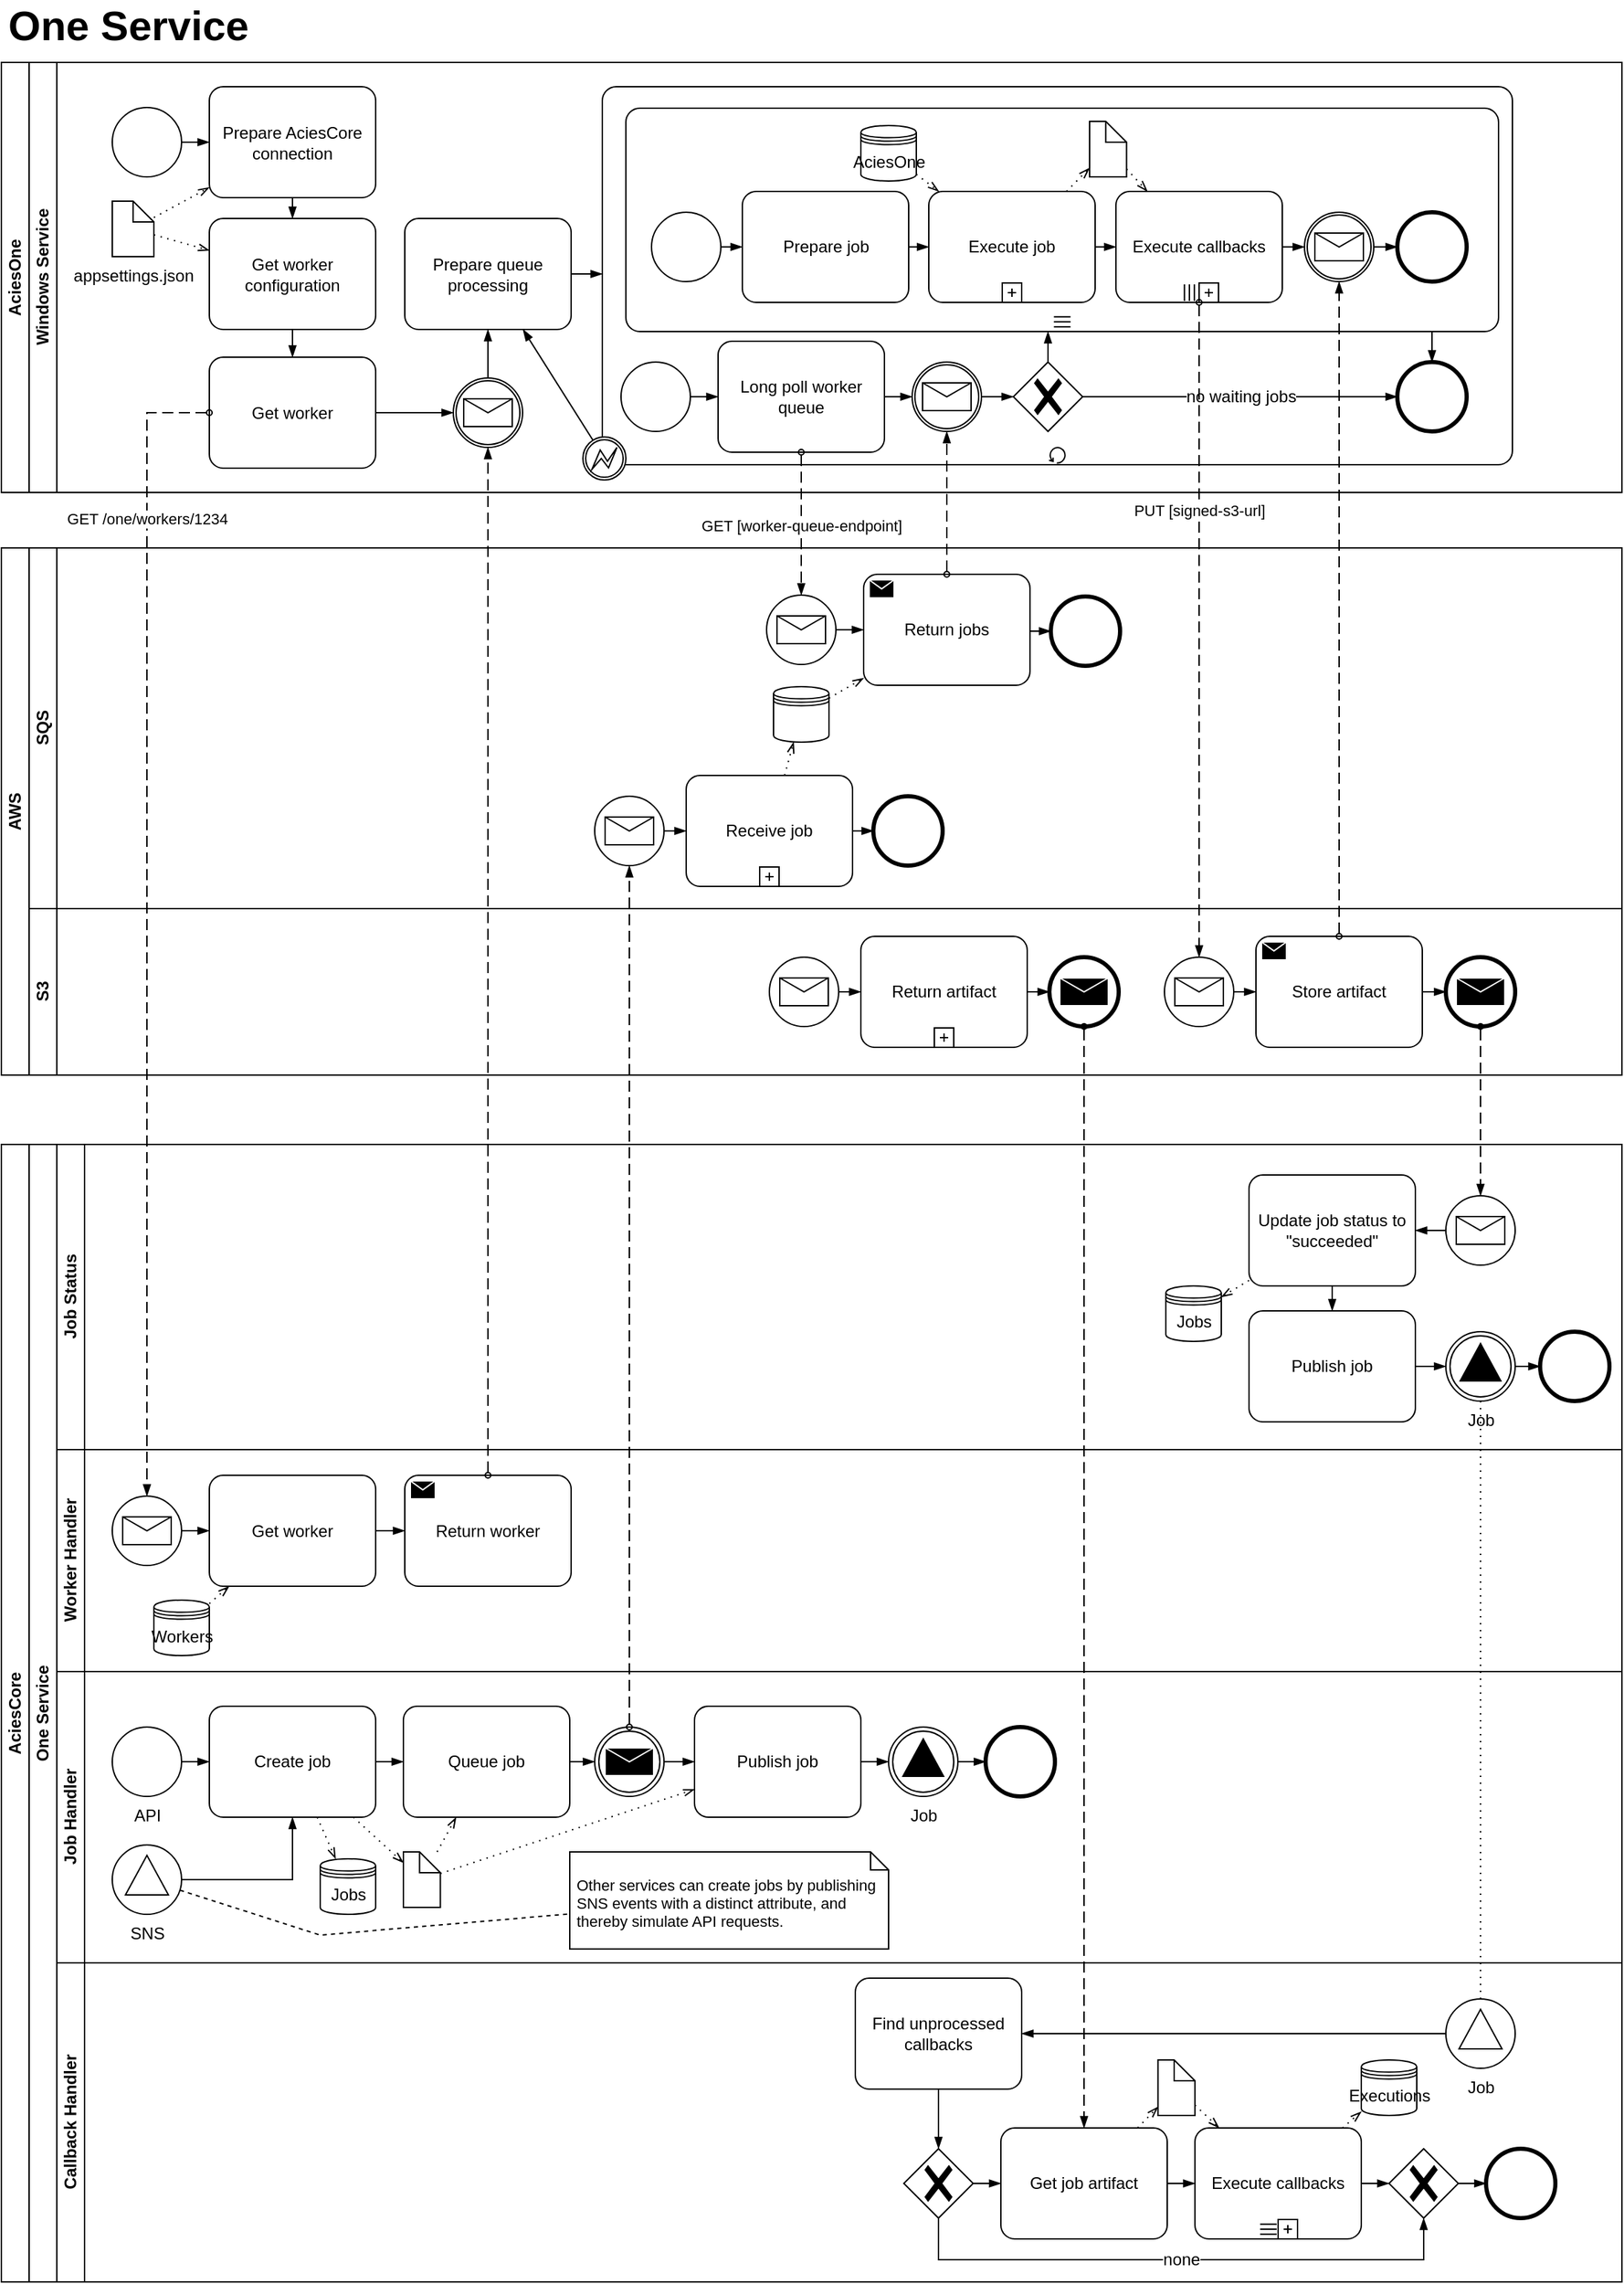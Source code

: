 <mxfile version="21.6.8" type="device">
  <diagram name="Page-1" id="oWHU_vsOAYNoh8Gq2Mzc">
    <mxGraphModel dx="1060" dy="681" grid="1" gridSize="10" guides="1" tooltips="1" connect="1" arrows="1" fold="1" page="1" pageScale="1" pageWidth="1169" pageHeight="827" math="0" shadow="0">
      <root>
        <mxCell id="0" />
        <mxCell id="1" parent="0" />
        <mxCell id="LkHSKnlsJwccGr_VHpYn-1" value="AciesOne" style="swimlane;html=1;childLayout=stackLayout;resizeParent=1;resizeParentMax=0;horizontal=0;startSize=20;horizontalStack=0;whiteSpace=wrap;" vertex="1" parent="1">
          <mxGeometry y="50" width="1169" height="310" as="geometry" />
        </mxCell>
        <mxCell id="LkHSKnlsJwccGr_VHpYn-3" value="Windows Service" style="swimlane;html=1;startSize=20;horizontal=0;" vertex="1" parent="LkHSKnlsJwccGr_VHpYn-1">
          <mxGeometry x="20" width="1149" height="310" as="geometry" />
        </mxCell>
        <mxCell id="LkHSKnlsJwccGr_VHpYn-13" value="" style="points=[[0.145,0.145,0],[0.5,0,0],[0.855,0.145,0],[1,0.5,0],[0.855,0.855,0],[0.5,1,0],[0.145,0.855,0],[0,0.5,0]];shape=mxgraph.bpmn.event;html=1;verticalLabelPosition=bottom;labelBackgroundColor=#ffffff;verticalAlign=top;align=center;perimeter=ellipsePerimeter;outlineConnect=0;aspect=fixed;outline=standard;symbol=general;" vertex="1" parent="LkHSKnlsJwccGr_VHpYn-3">
          <mxGeometry x="60" y="32.5" width="50" height="50" as="geometry" />
        </mxCell>
        <mxCell id="LkHSKnlsJwccGr_VHpYn-14" value="Prepare AciesCore connection" style="points=[[0.25,0,0],[0.5,0,0],[0.75,0,0],[1,0.25,0],[1,0.5,0],[1,0.75,0],[0.75,1,0],[0.5,1,0],[0.25,1,0],[0,0.75,0],[0,0.5,0],[0,0.25,0]];shape=mxgraph.bpmn.task;whiteSpace=wrap;rectStyle=rounded;size=10;html=1;container=1;expand=0;collapsible=0;taskMarker=abstract;" vertex="1" parent="LkHSKnlsJwccGr_VHpYn-3">
          <mxGeometry x="130" y="17.5" width="120" height="80" as="geometry" />
        </mxCell>
        <mxCell id="LkHSKnlsJwccGr_VHpYn-15" value="" style="edgeStyle=elbowEdgeStyle;fontSize=12;html=1;endArrow=blockThin;endFill=1;rounded=0;" edge="1" parent="LkHSKnlsJwccGr_VHpYn-3" source="LkHSKnlsJwccGr_VHpYn-13" target="LkHSKnlsJwccGr_VHpYn-14">
          <mxGeometry width="160" relative="1" as="geometry">
            <mxPoint x="100" y="102.5" as="sourcePoint" />
            <mxPoint x="260" y="102.5" as="targetPoint" />
          </mxGeometry>
        </mxCell>
        <mxCell id="LkHSKnlsJwccGr_VHpYn-16" value="Get worker configuration" style="points=[[0.25,0,0],[0.5,0,0],[0.75,0,0],[1,0.25,0],[1,0.5,0],[1,0.75,0],[0.75,1,0],[0.5,1,0],[0.25,1,0],[0,0.75,0],[0,0.5,0],[0,0.25,0]];shape=mxgraph.bpmn.task;whiteSpace=wrap;rectStyle=rounded;size=10;html=1;container=1;expand=0;collapsible=0;taskMarker=abstract;" vertex="1" parent="LkHSKnlsJwccGr_VHpYn-3">
          <mxGeometry x="130" y="112.5" width="120" height="80" as="geometry" />
        </mxCell>
        <mxCell id="LkHSKnlsJwccGr_VHpYn-17" value="" style="edgeStyle=elbowEdgeStyle;fontSize=12;html=1;endArrow=blockThin;endFill=1;rounded=0;" edge="1" parent="LkHSKnlsJwccGr_VHpYn-3" source="LkHSKnlsJwccGr_VHpYn-14" target="LkHSKnlsJwccGr_VHpYn-16">
          <mxGeometry width="160" relative="1" as="geometry">
            <mxPoint x="100" y="102.5" as="sourcePoint" />
            <mxPoint x="260" y="102.5" as="targetPoint" />
          </mxGeometry>
        </mxCell>
        <mxCell id="LkHSKnlsJwccGr_VHpYn-18" value="appsettings.json" style="shape=mxgraph.bpmn.data;labelPosition=center;verticalLabelPosition=bottom;align=center;verticalAlign=top;size=15;html=1;" vertex="1" parent="LkHSKnlsJwccGr_VHpYn-3">
          <mxGeometry x="60" y="100" width="30" height="40" as="geometry" />
        </mxCell>
        <mxCell id="LkHSKnlsJwccGr_VHpYn-19" value="" style="fontSize=12;html=1;endFill=0;startFill=0;endSize=6;startSize=6;dashed=1;dashPattern=1 4;endArrow=openThin;startArrow=none;rounded=0;" edge="1" parent="LkHSKnlsJwccGr_VHpYn-3" source="LkHSKnlsJwccGr_VHpYn-18" target="LkHSKnlsJwccGr_VHpYn-16">
          <mxGeometry width="160" relative="1" as="geometry">
            <mxPoint x="280" y="102.5" as="sourcePoint" />
            <mxPoint x="440" y="102.5" as="targetPoint" />
          </mxGeometry>
        </mxCell>
        <mxCell id="LkHSKnlsJwccGr_VHpYn-20" value="" style="fontSize=12;html=1;endFill=0;startFill=0;endSize=6;startSize=6;dashed=1;dashPattern=1 4;endArrow=openThin;startArrow=none;rounded=0;" edge="1" parent="LkHSKnlsJwccGr_VHpYn-3" source="LkHSKnlsJwccGr_VHpYn-18" target="LkHSKnlsJwccGr_VHpYn-14">
          <mxGeometry width="160" relative="1" as="geometry">
            <mxPoint x="280" y="102.5" as="sourcePoint" />
            <mxPoint x="440" y="102.5" as="targetPoint" />
          </mxGeometry>
        </mxCell>
        <mxCell id="LkHSKnlsJwccGr_VHpYn-21" value="Get worker" style="points=[[0.25,0,0],[0.5,0,0],[0.75,0,0],[1,0.25,0],[1,0.5,0],[1,0.75,0],[0.75,1,0],[0.5,1,0],[0.25,1,0],[0,0.75,0],[0,0.5,0],[0,0.25,0]];shape=mxgraph.bpmn.task;whiteSpace=wrap;rectStyle=rounded;size=10;html=1;container=1;expand=0;collapsible=0;taskMarker=abstract;" vertex="1" parent="LkHSKnlsJwccGr_VHpYn-3">
          <mxGeometry x="130" y="212.5" width="120" height="80" as="geometry" />
        </mxCell>
        <mxCell id="LkHSKnlsJwccGr_VHpYn-22" value="" style="edgeStyle=elbowEdgeStyle;fontSize=12;html=1;endArrow=blockThin;endFill=1;rounded=0;" edge="1" parent="LkHSKnlsJwccGr_VHpYn-3" source="LkHSKnlsJwccGr_VHpYn-16" target="LkHSKnlsJwccGr_VHpYn-21">
          <mxGeometry width="160" relative="1" as="geometry">
            <mxPoint x="100" y="102.5" as="sourcePoint" />
            <mxPoint x="260" y="102.5" as="targetPoint" />
          </mxGeometry>
        </mxCell>
        <mxCell id="LkHSKnlsJwccGr_VHpYn-23" value="" style="points=[[0.145,0.145,0],[0.5,0,0],[0.855,0.145,0],[1,0.5,0],[0.855,0.855,0],[0.5,1,0],[0.145,0.855,0],[0,0.5,0]];shape=mxgraph.bpmn.event;html=1;verticalLabelPosition=bottom;labelBackgroundColor=#ffffff;verticalAlign=top;align=center;perimeter=ellipsePerimeter;outlineConnect=0;aspect=fixed;outline=catching;symbol=message;" vertex="1" parent="LkHSKnlsJwccGr_VHpYn-3">
          <mxGeometry x="306" y="227.5" width="50" height="50" as="geometry" />
        </mxCell>
        <mxCell id="LkHSKnlsJwccGr_VHpYn-24" value="" style="edgeStyle=elbowEdgeStyle;fontSize=12;html=1;endArrow=blockThin;endFill=1;rounded=0;" edge="1" parent="LkHSKnlsJwccGr_VHpYn-3" source="LkHSKnlsJwccGr_VHpYn-21" target="LkHSKnlsJwccGr_VHpYn-23">
          <mxGeometry width="160" relative="1" as="geometry">
            <mxPoint x="80" y="110" as="sourcePoint" />
            <mxPoint x="240" y="110" as="targetPoint" />
          </mxGeometry>
        </mxCell>
        <mxCell id="LkHSKnlsJwccGr_VHpYn-35" value="" style="points=[[0.25,0,0],[0.5,0,0],[0.75,0,0],[1,0.25,0],[1,0.5,0],[1,0.75,0],[0.75,1,0],[0.5,1,0],[0.25,1,0],[0,0.75,0],[0,0.5,0],[0,0.25,0]];shape=mxgraph.bpmn.task;whiteSpace=wrap;rectStyle=rounded;size=10;html=1;container=0;expand=0;collapsible=0;taskMarker=abstract;isLoopStandard=1;verticalAlign=top;" vertex="1" parent="LkHSKnlsJwccGr_VHpYn-3">
          <mxGeometry x="413.5" y="17.5" width="656.5" height="272.5" as="geometry" />
        </mxCell>
        <mxCell id="LkHSKnlsJwccGr_VHpYn-36" value="" style="edgeStyle=elbowEdgeStyle;fontSize=12;html=1;endArrow=blockThin;endFill=1;rounded=0;elbow=vertical;" edge="1" parent="LkHSKnlsJwccGr_VHpYn-3" source="LkHSKnlsJwccGr_VHpYn-66" target="LkHSKnlsJwccGr_VHpYn-35">
          <mxGeometry width="160" relative="1" as="geometry">
            <mxPoint x="80" y="110" as="sourcePoint" />
            <mxPoint x="240" y="110" as="targetPoint" />
          </mxGeometry>
        </mxCell>
        <mxCell id="LkHSKnlsJwccGr_VHpYn-41" value="" style="points=[[0.145,0.145,0],[0.5,0,0],[0.855,0.145,0],[1,0.5,0],[0.855,0.855,0],[0.5,1,0],[0.145,0.855,0],[0,0.5,0]];shape=mxgraph.bpmn.event;html=1;verticalLabelPosition=bottom;labelBackgroundColor=#ffffff;verticalAlign=top;align=center;perimeter=ellipsePerimeter;outlineConnect=0;aspect=fixed;outline=standard;symbol=general;" vertex="1" parent="LkHSKnlsJwccGr_VHpYn-3">
          <mxGeometry x="427" y="216" width="50" height="50" as="geometry" />
        </mxCell>
        <mxCell id="LkHSKnlsJwccGr_VHpYn-42" value="Long poll worker queue" style="points=[[0.25,0,0],[0.5,0,0],[0.75,0,0],[1,0.25,0],[1,0.5,0],[1,0.75,0],[0.75,1,0],[0.5,1,0],[0.25,1,0],[0,0.75,0],[0,0.5,0],[0,0.25,0]];shape=mxgraph.bpmn.task;whiteSpace=wrap;rectStyle=rounded;size=10;html=1;container=1;expand=0;collapsible=0;taskMarker=abstract;" vertex="1" parent="LkHSKnlsJwccGr_VHpYn-3">
          <mxGeometry x="497" y="201" width="120" height="80" as="geometry" />
        </mxCell>
        <mxCell id="LkHSKnlsJwccGr_VHpYn-43" value="" style="edgeStyle=elbowEdgeStyle;fontSize=12;html=1;endArrow=blockThin;endFill=1;rounded=0;elbow=vertical;" edge="1" parent="LkHSKnlsJwccGr_VHpYn-3" source="LkHSKnlsJwccGr_VHpYn-41">
          <mxGeometry width="160" relative="1" as="geometry">
            <mxPoint x="97" y="206" as="sourcePoint" />
            <mxPoint x="497" y="241" as="targetPoint" />
          </mxGeometry>
        </mxCell>
        <mxCell id="LkHSKnlsJwccGr_VHpYn-47" value="" style="points=[[0.145,0.145,0],[0.5,0,0],[0.855,0.145,0],[1,0.5,0],[0.855,0.855,0],[0.5,1,0],[0.145,0.855,0],[0,0.5,0]];shape=mxgraph.bpmn.event;html=1;verticalLabelPosition=bottom;labelBackgroundColor=#ffffff;verticalAlign=top;align=center;perimeter=ellipsePerimeter;outlineConnect=0;aspect=fixed;outline=catching;symbol=message;" vertex="1" parent="LkHSKnlsJwccGr_VHpYn-3">
          <mxGeometry x="637" y="216" width="50" height="50" as="geometry" />
        </mxCell>
        <mxCell id="LkHSKnlsJwccGr_VHpYn-50" value="" style="edgeStyle=elbowEdgeStyle;fontSize=12;html=1;endArrow=blockThin;endFill=1;rounded=0;elbow=vertical;" edge="1" parent="LkHSKnlsJwccGr_VHpYn-3" target="LkHSKnlsJwccGr_VHpYn-47">
          <mxGeometry width="160" relative="1" as="geometry">
            <mxPoint x="617" y="241" as="sourcePoint" />
            <mxPoint x="257" y="206" as="targetPoint" />
          </mxGeometry>
        </mxCell>
        <mxCell id="LkHSKnlsJwccGr_VHpYn-66" value="Prepare queue processing" style="points=[[0.25,0,0],[0.5,0,0],[0.75,0,0],[1,0.25,0],[1,0.5,0],[1,0.75,0],[0.75,1,0],[0.5,1,0],[0.25,1,0],[0,0.75,0],[0,0.5,0],[0,0.25,0]];shape=mxgraph.bpmn.task;whiteSpace=wrap;rectStyle=rounded;size=10;html=1;container=1;expand=0;collapsible=0;taskMarker=abstract;" vertex="1" parent="LkHSKnlsJwccGr_VHpYn-3">
          <mxGeometry x="271" y="112.5" width="120" height="80" as="geometry" />
        </mxCell>
        <mxCell id="LkHSKnlsJwccGr_VHpYn-67" value="" style="edgeStyle=elbowEdgeStyle;fontSize=12;html=1;endArrow=blockThin;endFill=1;rounded=0;elbow=vertical;" edge="1" parent="LkHSKnlsJwccGr_VHpYn-3" source="LkHSKnlsJwccGr_VHpYn-23" target="LkHSKnlsJwccGr_VHpYn-66">
          <mxGeometry width="160" relative="1" as="geometry">
            <mxPoint x="380" y="253" as="sourcePoint" />
            <mxPoint x="535" y="253" as="targetPoint" />
          </mxGeometry>
        </mxCell>
        <mxCell id="LkHSKnlsJwccGr_VHpYn-71" value="" style="points=[[0.25,0,0],[0.5,0,0],[0.75,0,0],[1,0.25,0],[1,0.5,0],[1,0.75,0],[0.75,1,0],[0.5,1,0],[0.25,1,0],[0,0.75,0],[0,0.5,0],[0,0.25,0]];shape=mxgraph.bpmn.task;whiteSpace=wrap;rectStyle=rounded;size=10;html=1;container=0;expand=0;collapsible=0;taskMarker=abstract;isLoopMultiSeq=1;verticalAlign=top;" vertex="1" parent="LkHSKnlsJwccGr_VHpYn-3">
          <mxGeometry x="430.5" y="33" width="629.5" height="161" as="geometry" />
        </mxCell>
        <mxCell id="LkHSKnlsJwccGr_VHpYn-72" value="" style="edgeStyle=elbowEdgeStyle;fontSize=12;html=1;endArrow=blockThin;endFill=1;rounded=0;" edge="1" parent="LkHSKnlsJwccGr_VHpYn-3" source="LkHSKnlsJwccGr_VHpYn-47" target="LkHSKnlsJwccGr_VHpYn-100">
          <mxGeometry width="160" relative="1" as="geometry">
            <mxPoint x="97" y="206" as="sourcePoint" />
            <mxPoint x="257" y="206" as="targetPoint" />
          </mxGeometry>
        </mxCell>
        <mxCell id="LkHSKnlsJwccGr_VHpYn-73" value="" style="points=[[0.145,0.145,0],[0.5,0,0],[0.855,0.145,0],[1,0.5,0],[0.855,0.855,0],[0.5,1,0],[0.145,0.855,0],[0,0.5,0]];shape=mxgraph.bpmn.event;html=1;verticalLabelPosition=bottom;labelBackgroundColor=#ffffff;verticalAlign=top;align=center;perimeter=ellipsePerimeter;outlineConnect=0;aspect=fixed;outline=standard;symbol=general;" vertex="1" parent="LkHSKnlsJwccGr_VHpYn-3">
          <mxGeometry x="449" y="108" width="50" height="50" as="geometry" />
        </mxCell>
        <mxCell id="LkHSKnlsJwccGr_VHpYn-74" value="Execute job" style="points=[[0.25,0,0],[0.5,0,0],[0.75,0,0],[1,0.25,0],[1,0.5,0],[1,0.75,0],[0.75,1,0],[0.5,1,0],[0.25,1,0],[0,0.75,0],[0,0.5,0],[0,0.25,0]];shape=mxgraph.bpmn.task;whiteSpace=wrap;rectStyle=rounded;size=10;html=1;container=1;expand=0;collapsible=0;taskMarker=abstract;isLoopSub=1;" vertex="1" parent="LkHSKnlsJwccGr_VHpYn-3">
          <mxGeometry x="649" y="93" width="120" height="80" as="geometry" />
        </mxCell>
        <mxCell id="LkHSKnlsJwccGr_VHpYn-75" value="Prepare job" style="points=[[0.25,0,0],[0.5,0,0],[0.75,0,0],[1,0.25,0],[1,0.5,0],[1,0.75,0],[0.75,1,0],[0.5,1,0],[0.25,1,0],[0,0.75,0],[0,0.5,0],[0,0.25,0]];shape=mxgraph.bpmn.task;whiteSpace=wrap;rectStyle=rounded;size=10;html=1;container=1;expand=0;collapsible=0;taskMarker=abstract;" vertex="1" parent="LkHSKnlsJwccGr_VHpYn-3">
          <mxGeometry x="514.5" y="93" width="120" height="80" as="geometry" />
        </mxCell>
        <mxCell id="LkHSKnlsJwccGr_VHpYn-76" value="" style="edgeStyle=elbowEdgeStyle;fontSize=12;html=1;endArrow=blockThin;endFill=1;rounded=0;elbow=vertical;" edge="1" parent="LkHSKnlsJwccGr_VHpYn-3" source="LkHSKnlsJwccGr_VHpYn-73" target="LkHSKnlsJwccGr_VHpYn-75">
          <mxGeometry width="160" relative="1" as="geometry">
            <mxPoint x="97" y="208" as="sourcePoint" />
            <mxPoint x="257" y="208" as="targetPoint" />
          </mxGeometry>
        </mxCell>
        <mxCell id="LkHSKnlsJwccGr_VHpYn-77" value="" style="edgeStyle=elbowEdgeStyle;fontSize=12;html=1;endArrow=blockThin;endFill=1;rounded=0;elbow=vertical;" edge="1" parent="LkHSKnlsJwccGr_VHpYn-3" source="LkHSKnlsJwccGr_VHpYn-75" target="LkHSKnlsJwccGr_VHpYn-74">
          <mxGeometry width="160" relative="1" as="geometry">
            <mxPoint x="97" y="208" as="sourcePoint" />
            <mxPoint x="257" y="208" as="targetPoint" />
          </mxGeometry>
        </mxCell>
        <mxCell id="LkHSKnlsJwccGr_VHpYn-79" value="" style="edgeStyle=elbowEdgeStyle;fontSize=12;html=1;endArrow=blockThin;endFill=1;rounded=0;elbow=vertical;" edge="1" parent="LkHSKnlsJwccGr_VHpYn-3" source="LkHSKnlsJwccGr_VHpYn-74" target="LkHSKnlsJwccGr_VHpYn-117">
          <mxGeometry width="160" relative="1" as="geometry">
            <mxPoint x="97" y="208" as="sourcePoint" />
            <mxPoint x="784" y="133" as="targetPoint" />
          </mxGeometry>
        </mxCell>
        <mxCell id="LkHSKnlsJwccGr_VHpYn-88" value="" style="points=[[0.145,0.145,0],[0.5,0,0],[0.855,0.145,0],[1,0.5,0],[0.855,0.855,0],[0.5,1,0],[0.145,0.855,0],[0,0.5,0]];shape=mxgraph.bpmn.event;html=1;verticalLabelPosition=bottom;labelBackgroundColor=#ffffff;verticalAlign=top;align=center;perimeter=ellipsePerimeter;outlineConnect=0;aspect=fixed;outline=catching;symbol=message;" vertex="1" parent="LkHSKnlsJwccGr_VHpYn-3">
          <mxGeometry x="920" y="108" width="50" height="50" as="geometry" />
        </mxCell>
        <mxCell id="LkHSKnlsJwccGr_VHpYn-89" value="" style="edgeStyle=elbowEdgeStyle;fontSize=12;html=1;endArrow=blockThin;endFill=1;rounded=0;elbow=vertical;" edge="1" parent="LkHSKnlsJwccGr_VHpYn-3" source="LkHSKnlsJwccGr_VHpYn-117" target="LkHSKnlsJwccGr_VHpYn-88">
          <mxGeometry width="160" relative="1" as="geometry">
            <mxPoint x="904" y="133" as="sourcePoint" />
            <mxPoint x="257" y="208" as="targetPoint" />
          </mxGeometry>
        </mxCell>
        <mxCell id="LkHSKnlsJwccGr_VHpYn-90" value="" style="points=[[0.145,0.145,0],[0.5,0,0],[0.855,0.145,0],[1,0.5,0],[0.855,0.855,0],[0.5,1,0],[0.145,0.855,0],[0,0.5,0]];shape=mxgraph.bpmn.event;html=1;verticalLabelPosition=bottom;labelBackgroundColor=#ffffff;verticalAlign=top;align=center;perimeter=ellipsePerimeter;outlineConnect=0;aspect=fixed;outline=end;symbol=terminate2;" vertex="1" parent="LkHSKnlsJwccGr_VHpYn-3">
          <mxGeometry x="987" y="108" width="50" height="50" as="geometry" />
        </mxCell>
        <mxCell id="LkHSKnlsJwccGr_VHpYn-91" value="" style="edgeStyle=elbowEdgeStyle;fontSize=12;html=1;endArrow=blockThin;endFill=1;rounded=0;elbow=vertical;" edge="1" parent="LkHSKnlsJwccGr_VHpYn-3" source="LkHSKnlsJwccGr_VHpYn-88" target="LkHSKnlsJwccGr_VHpYn-90">
          <mxGeometry width="160" relative="1" as="geometry">
            <mxPoint x="97" y="208" as="sourcePoint" />
            <mxPoint x="257" y="208" as="targetPoint" />
          </mxGeometry>
        </mxCell>
        <mxCell id="LkHSKnlsJwccGr_VHpYn-96" value="" style="points=[[0.145,0.145,0],[0.5,0,0],[0.855,0.145,0],[1,0.5,0],[0.855,0.855,0],[0.5,1,0],[0.145,0.855,0],[0,0.5,0]];shape=mxgraph.bpmn.event;html=1;verticalLabelPosition=bottom;labelBackgroundColor=#ffffff;verticalAlign=top;align=center;perimeter=ellipsePerimeter;outlineConnect=0;aspect=fixed;outline=end;symbol=terminate2;" vertex="1" parent="LkHSKnlsJwccGr_VHpYn-3">
          <mxGeometry x="987" y="216" width="50" height="50" as="geometry" />
        </mxCell>
        <mxCell id="LkHSKnlsJwccGr_VHpYn-97" value="" style="edgeStyle=elbowEdgeStyle;fontSize=12;html=1;endArrow=blockThin;endFill=1;rounded=0;" edge="1" parent="LkHSKnlsJwccGr_VHpYn-3" source="LkHSKnlsJwccGr_VHpYn-71" target="LkHSKnlsJwccGr_VHpYn-96">
          <mxGeometry width="160" relative="1" as="geometry">
            <mxPoint x="97" y="206" as="sourcePoint" />
            <mxPoint x="257" y="206" as="targetPoint" />
          </mxGeometry>
        </mxCell>
        <mxCell id="LkHSKnlsJwccGr_VHpYn-98" value="" style="points=[[0.145,0.145,0],[0.5,0,0],[0.855,0.145,0],[1,0.5,0],[0.855,0.855,0],[0.5,1,0],[0.145,0.855,0],[0,0.5,0]];shape=mxgraph.bpmn.event;html=1;verticalLabelPosition=bottom;labelBackgroundColor=#ffffff;verticalAlign=top;align=center;perimeter=ellipsePerimeter;outlineConnect=0;aspect=fixed;outline=boundInt;symbol=error;" vertex="1" parent="LkHSKnlsJwccGr_VHpYn-3">
          <mxGeometry x="399.5" y="270" width="31" height="31" as="geometry" />
        </mxCell>
        <mxCell id="LkHSKnlsJwccGr_VHpYn-99" value="" style="fontSize=12;html=1;endArrow=blockThin;endFill=1;rounded=0;elbow=vertical;" edge="1" parent="LkHSKnlsJwccGr_VHpYn-3" source="LkHSKnlsJwccGr_VHpYn-98" target="LkHSKnlsJwccGr_VHpYn-66">
          <mxGeometry width="160" relative="1" as="geometry">
            <mxPoint x="380" y="253" as="sourcePoint" />
            <mxPoint x="535" y="253" as="targetPoint" />
          </mxGeometry>
        </mxCell>
        <mxCell id="LkHSKnlsJwccGr_VHpYn-100" value="" style="points=[[0.25,0.25,0],[0.5,0,0],[0.75,0.25,0],[1,0.5,0],[0.75,0.75,0],[0.5,1,0],[0.25,0.75,0],[0,0.5,0]];shape=mxgraph.bpmn.gateway2;html=1;verticalLabelPosition=bottom;labelBackgroundColor=#ffffff;verticalAlign=top;align=center;perimeter=rhombusPerimeter;outlineConnect=0;outline=none;symbol=none;gwType=exclusive;" vertex="1" parent="LkHSKnlsJwccGr_VHpYn-3">
          <mxGeometry x="710" y="216" width="50" height="50" as="geometry" />
        </mxCell>
        <mxCell id="LkHSKnlsJwccGr_VHpYn-101" value="" style="edgeStyle=elbowEdgeStyle;fontSize=12;html=1;endArrow=blockThin;endFill=1;rounded=0;" edge="1" parent="LkHSKnlsJwccGr_VHpYn-3" source="LkHSKnlsJwccGr_VHpYn-100" target="LkHSKnlsJwccGr_VHpYn-71">
          <mxGeometry width="160" relative="1" as="geometry">
            <mxPoint x="97" y="206" as="sourcePoint" />
            <mxPoint x="257" y="206" as="targetPoint" />
          </mxGeometry>
        </mxCell>
        <mxCell id="LkHSKnlsJwccGr_VHpYn-102" value="no waiting jobs" style="edgeStyle=elbowEdgeStyle;fontSize=12;html=1;endArrow=blockThin;endFill=1;rounded=0;elbow=horizontal;" edge="1" parent="LkHSKnlsJwccGr_VHpYn-3" source="LkHSKnlsJwccGr_VHpYn-100" target="LkHSKnlsJwccGr_VHpYn-96">
          <mxGeometry width="160" relative="1" as="geometry">
            <mxPoint x="97" y="206" as="sourcePoint" />
            <mxPoint x="257" y="206" as="targetPoint" />
          </mxGeometry>
        </mxCell>
        <mxCell id="LkHSKnlsJwccGr_VHpYn-107" value="AciesOne" style="shape=datastore;html=1;labelPosition=center;verticalLabelPosition=middle;align=center;verticalAlign=middle;" vertex="1" parent="LkHSKnlsJwccGr_VHpYn-3">
          <mxGeometry x="600" y="45.5" width="40" height="40" as="geometry" />
        </mxCell>
        <mxCell id="LkHSKnlsJwccGr_VHpYn-108" value="" style="fontSize=12;html=1;endFill=0;startFill=0;endSize=6;startSize=6;dashed=1;dashPattern=1 4;endArrow=openThin;startArrow=none;rounded=0;" edge="1" parent="LkHSKnlsJwccGr_VHpYn-3" source="LkHSKnlsJwccGr_VHpYn-107" target="LkHSKnlsJwccGr_VHpYn-74">
          <mxGeometry width="160" relative="1" as="geometry">
            <mxPoint x="667.101" y="84" as="sourcePoint" />
            <mxPoint x="814" y="148.5" as="targetPoint" />
          </mxGeometry>
        </mxCell>
        <mxCell id="LkHSKnlsJwccGr_VHpYn-112" value="" style="shape=mxgraph.bpmn.data;labelPosition=center;verticalLabelPosition=bottom;align=center;verticalAlign=top;size=15;html=1;" vertex="1" parent="LkHSKnlsJwccGr_VHpYn-3">
          <mxGeometry x="765" y="42.5" width="26.67" height="40" as="geometry" />
        </mxCell>
        <mxCell id="LkHSKnlsJwccGr_VHpYn-113" value="" style="fontSize=12;html=1;endFill=0;startFill=0;endSize=6;startSize=6;dashed=1;dashPattern=1 4;endArrow=openThin;startArrow=none;rounded=0;" edge="1" parent="LkHSKnlsJwccGr_VHpYn-3" source="LkHSKnlsJwccGr_VHpYn-74" target="LkHSKnlsJwccGr_VHpYn-112">
          <mxGeometry width="160" relative="1" as="geometry">
            <mxPoint x="667.101" y="84" as="sourcePoint" />
            <mxPoint x="814" y="148.5" as="targetPoint" />
          </mxGeometry>
        </mxCell>
        <mxCell id="LkHSKnlsJwccGr_VHpYn-114" value="" style="fontSize=12;html=1;endFill=0;startFill=0;endSize=6;startSize=6;dashed=1;dashPattern=1 4;endArrow=openThin;startArrow=none;rounded=0;" edge="1" parent="LkHSKnlsJwccGr_VHpYn-3" source="LkHSKnlsJwccGr_VHpYn-112" target="LkHSKnlsJwccGr_VHpYn-117">
          <mxGeometry width="160" relative="1" as="geometry">
            <mxPoint x="667.101" y="84" as="sourcePoint" />
            <mxPoint x="806.743" y="93" as="targetPoint" />
          </mxGeometry>
        </mxCell>
        <mxCell id="LkHSKnlsJwccGr_VHpYn-117" value="Execute callbacks" style="points=[[0.25,0,0],[0.5,0,0],[0.75,0,0],[1,0.25,0],[1,0.5,0],[1,0.75,0],[0.75,1,0],[0.5,1,0],[0.25,1,0],[0,0.75,0],[0,0.5,0],[0,0.25,0]];shape=mxgraph.bpmn.task;whiteSpace=wrap;rectStyle=rounded;size=10;html=1;container=1;expand=0;collapsible=0;taskMarker=abstract;isLoopSub=1;isLoopMultiParallel=1;" vertex="1" parent="LkHSKnlsJwccGr_VHpYn-3">
          <mxGeometry x="784" y="93" width="120" height="80" as="geometry" />
        </mxCell>
        <mxCell id="LkHSKnlsJwccGr_VHpYn-9" value="AciesCore" style="swimlane;html=1;childLayout=stackLayout;resizeParent=1;resizeParentMax=0;horizontal=0;startSize=20;horizontalStack=0;whiteSpace=wrap;" vertex="1" parent="1">
          <mxGeometry y="830" width="1169" height="820" as="geometry" />
        </mxCell>
        <mxCell id="LkHSKnlsJwccGr_VHpYn-5" value="One Service" style="swimlane;html=1;childLayout=stackLayout;resizeParent=1;resizeParentMax=0;horizontal=0;startSize=20;horizontalStack=0;whiteSpace=wrap;" vertex="1" parent="LkHSKnlsJwccGr_VHpYn-9">
          <mxGeometry x="20" width="1149" height="820" as="geometry" />
        </mxCell>
        <mxCell id="LkHSKnlsJwccGr_VHpYn-7" value="Job Status" style="swimlane;html=1;startSize=20;horizontal=0;" vertex="1" parent="LkHSKnlsJwccGr_VHpYn-5">
          <mxGeometry x="20" width="1129" height="220" as="geometry" />
        </mxCell>
        <mxCell id="LkHSKnlsJwccGr_VHpYn-119" value="" style="points=[[0.145,0.145,0],[0.5,0,0],[0.855,0.145,0],[1,0.5,0],[0.855,0.855,0],[0.5,1,0],[0.145,0.855,0],[0,0.5,0]];shape=mxgraph.bpmn.event;html=1;verticalLabelPosition=bottom;labelBackgroundColor=#ffffff;verticalAlign=top;align=center;perimeter=ellipsePerimeter;outlineConnect=0;aspect=fixed;outline=standard;symbol=message;" vertex="1" parent="LkHSKnlsJwccGr_VHpYn-7">
          <mxGeometry x="1002" y="37" width="50" height="50" as="geometry" />
        </mxCell>
        <mxCell id="LkHSKnlsJwccGr_VHpYn-120" value="" style="points=[[0.145,0.145,0],[0.5,0,0],[0.855,0.145,0],[1,0.5,0],[0.855,0.855,0],[0.5,1,0],[0.145,0.855,0],[0,0.5,0]];shape=mxgraph.bpmn.event;html=1;verticalLabelPosition=bottom;labelBackgroundColor=#ffffff;verticalAlign=top;align=center;perimeter=ellipsePerimeter;outlineConnect=0;aspect=fixed;outline=end;symbol=terminate2;" vertex="1" parent="LkHSKnlsJwccGr_VHpYn-7">
          <mxGeometry x="1070" y="135" width="50" height="50" as="geometry" />
        </mxCell>
        <mxCell id="LkHSKnlsJwccGr_VHpYn-121" value="Update job status to &quot;succeeded&quot;" style="points=[[0.25,0,0],[0.5,0,0],[0.75,0,0],[1,0.25,0],[1,0.5,0],[1,0.75,0],[0.75,1,0],[0.5,1,0],[0.25,1,0],[0,0.75,0],[0,0.5,0],[0,0.25,0]];shape=mxgraph.bpmn.task;whiteSpace=wrap;rectStyle=rounded;size=10;html=1;container=1;expand=0;collapsible=0;taskMarker=abstract;" vertex="1" parent="LkHSKnlsJwccGr_VHpYn-7">
          <mxGeometry x="860" y="22" width="120" height="80" as="geometry" />
        </mxCell>
        <mxCell id="LkHSKnlsJwccGr_VHpYn-122" value="" style="edgeStyle=elbowEdgeStyle;fontSize=12;html=1;endArrow=blockThin;endFill=1;rounded=0;elbow=vertical;" edge="1" parent="LkHSKnlsJwccGr_VHpYn-7" source="LkHSKnlsJwccGr_VHpYn-119" target="LkHSKnlsJwccGr_VHpYn-121">
          <mxGeometry width="160" relative="1" as="geometry">
            <mxPoint x="371" y="-559" as="sourcePoint" />
            <mxPoint x="876" y="-280" as="targetPoint" />
          </mxGeometry>
        </mxCell>
        <mxCell id="LkHSKnlsJwccGr_VHpYn-123" value="" style="edgeStyle=elbowEdgeStyle;fontSize=12;html=1;endArrow=blockThin;endFill=1;rounded=0;elbow=vertical;" edge="1" parent="LkHSKnlsJwccGr_VHpYn-7" source="LkHSKnlsJwccGr_VHpYn-159" target="LkHSKnlsJwccGr_VHpYn-120">
          <mxGeometry width="160" relative="1" as="geometry">
            <mxPoint x="371" y="-559" as="sourcePoint" />
            <mxPoint x="876" y="-280" as="targetPoint" />
          </mxGeometry>
        </mxCell>
        <mxCell id="LkHSKnlsJwccGr_VHpYn-124" value="Jobs" style="shape=datastore;html=1;labelPosition=center;verticalLabelPosition=middle;align=center;verticalAlign=middle;" vertex="1" parent="LkHSKnlsJwccGr_VHpYn-7">
          <mxGeometry x="800" y="102" width="40" height="40" as="geometry" />
        </mxCell>
        <mxCell id="LkHSKnlsJwccGr_VHpYn-125" value="" style="fontSize=12;html=1;endFill=0;startFill=0;endSize=6;startSize=6;dashed=1;dashPattern=1 4;endArrow=openThin;startArrow=none;rounded=0;" edge="1" parent="LkHSKnlsJwccGr_VHpYn-7" source="LkHSKnlsJwccGr_VHpYn-121" target="LkHSKnlsJwccGr_VHpYn-124">
          <mxGeometry width="160" relative="1" as="geometry">
            <mxPoint x="781" y="85" as="sourcePoint" />
            <mxPoint x="807.101" y="164.5" as="targetPoint" />
          </mxGeometry>
        </mxCell>
        <mxCell id="LkHSKnlsJwccGr_VHpYn-157" value="Publish job" style="points=[[0.25,0,0],[0.5,0,0],[0.75,0,0],[1,0.25,0],[1,0.5,0],[1,0.75,0],[0.75,1,0],[0.5,1,0],[0.25,1,0],[0,0.75,0],[0,0.5,0],[0,0.25,0]];shape=mxgraph.bpmn.task;whiteSpace=wrap;rectStyle=rounded;size=10;html=1;container=1;expand=0;collapsible=0;taskMarker=abstract;" vertex="1" parent="LkHSKnlsJwccGr_VHpYn-7">
          <mxGeometry x="860" y="120" width="120" height="80" as="geometry" />
        </mxCell>
        <mxCell id="LkHSKnlsJwccGr_VHpYn-158" value="" style="edgeStyle=elbowEdgeStyle;fontSize=12;html=1;endArrow=blockThin;endFill=1;rounded=0;elbow=vertical;" edge="1" parent="LkHSKnlsJwccGr_VHpYn-7" source="LkHSKnlsJwccGr_VHpYn-121" target="LkHSKnlsJwccGr_VHpYn-157">
          <mxGeometry width="160" relative="1" as="geometry">
            <mxPoint x="960" y="882" as="sourcePoint" />
            <mxPoint x="1067" y="960" as="targetPoint" />
          </mxGeometry>
        </mxCell>
        <mxCell id="LkHSKnlsJwccGr_VHpYn-159" value="Job" style="points=[[0.145,0.145,0],[0.5,0,0],[0.855,0.145,0],[1,0.5,0],[0.855,0.855,0],[0.5,1,0],[0.145,0.855,0],[0,0.5,0]];shape=mxgraph.bpmn.event;html=1;verticalLabelPosition=bottom;labelBackgroundColor=#ffffff;verticalAlign=top;align=center;perimeter=ellipsePerimeter;outlineConnect=0;aspect=fixed;outline=throwing;symbol=signal;" vertex="1" parent="LkHSKnlsJwccGr_VHpYn-7">
          <mxGeometry x="1002" y="135" width="50" height="50" as="geometry" />
        </mxCell>
        <mxCell id="LkHSKnlsJwccGr_VHpYn-160" value="" style="edgeStyle=elbowEdgeStyle;fontSize=12;html=1;endArrow=blockThin;endFill=1;rounded=0;elbow=vertical;" edge="1" parent="LkHSKnlsJwccGr_VHpYn-7" source="LkHSKnlsJwccGr_VHpYn-157" target="LkHSKnlsJwccGr_VHpYn-159">
          <mxGeometry width="160" relative="1" as="geometry">
            <mxPoint x="1020" y="920" as="sourcePoint" />
            <mxPoint x="1101" y="920" as="targetPoint" />
          </mxGeometry>
        </mxCell>
        <mxCell id="LkHSKnlsJwccGr_VHpYn-6" value="Worker Handler" style="swimlane;html=1;startSize=20;horizontal=0;" vertex="1" parent="LkHSKnlsJwccGr_VHpYn-5">
          <mxGeometry x="20" y="220" width="1129" height="160" as="geometry" />
        </mxCell>
        <mxCell id="LkHSKnlsJwccGr_VHpYn-26" value="" style="points=[[0.145,0.145,0],[0.5,0,0],[0.855,0.145,0],[1,0.5,0],[0.855,0.855,0],[0.5,1,0],[0.145,0.855,0],[0,0.5,0]];shape=mxgraph.bpmn.event;html=1;verticalLabelPosition=bottom;labelBackgroundColor=#ffffff;verticalAlign=top;align=center;perimeter=ellipsePerimeter;outlineConnect=0;aspect=fixed;outline=standard;symbol=message;" vertex="1" parent="LkHSKnlsJwccGr_VHpYn-6">
          <mxGeometry x="40" y="33.5" width="50" height="50" as="geometry" />
        </mxCell>
        <mxCell id="LkHSKnlsJwccGr_VHpYn-28" value="Get worker" style="points=[[0.25,0,0],[0.5,0,0],[0.75,0,0],[1,0.25,0],[1,0.5,0],[1,0.75,0],[0.75,1,0],[0.5,1,0],[0.25,1,0],[0,0.75,0],[0,0.5,0],[0,0.25,0]];shape=mxgraph.bpmn.task;whiteSpace=wrap;rectStyle=rounded;size=10;html=1;container=1;expand=0;collapsible=0;taskMarker=abstract;" vertex="1" parent="LkHSKnlsJwccGr_VHpYn-6">
          <mxGeometry x="110" y="18.5" width="120" height="80" as="geometry" />
        </mxCell>
        <mxCell id="LkHSKnlsJwccGr_VHpYn-29" value="" style="edgeStyle=elbowEdgeStyle;fontSize=12;html=1;endArrow=blockThin;endFill=1;rounded=0;" edge="1" parent="LkHSKnlsJwccGr_VHpYn-6" source="LkHSKnlsJwccGr_VHpYn-26" target="LkHSKnlsJwccGr_VHpYn-28">
          <mxGeometry width="160" relative="1" as="geometry">
            <mxPoint x="-305" y="-161.5" as="sourcePoint" />
            <mxPoint x="-145" y="-161.5" as="targetPoint" />
          </mxGeometry>
        </mxCell>
        <mxCell id="LkHSKnlsJwccGr_VHpYn-30" value="Workers" style="shape=datastore;html=1;labelPosition=center;verticalLabelPosition=middle;align=center;verticalAlign=middle;" vertex="1" parent="LkHSKnlsJwccGr_VHpYn-6">
          <mxGeometry x="70" y="108.5" width="40" height="40" as="geometry" />
        </mxCell>
        <mxCell id="LkHSKnlsJwccGr_VHpYn-31" value="" style="fontSize=12;html=1;endFill=0;startFill=0;endSize=6;startSize=6;dashed=1;dashPattern=1 4;endArrow=openThin;startArrow=none;rounded=0;" edge="1" parent="LkHSKnlsJwccGr_VHpYn-6" source="LkHSKnlsJwccGr_VHpYn-30" target="LkHSKnlsJwccGr_VHpYn-28">
          <mxGeometry width="160" relative="1" as="geometry">
            <mxPoint x="-125" y="-221.5" as="sourcePoint" />
            <mxPoint x="35" y="-221.5" as="targetPoint" />
          </mxGeometry>
        </mxCell>
        <mxCell id="LkHSKnlsJwccGr_VHpYn-32" value="Return worker" style="points=[[0.25,0,0],[0.5,0,0],[0.75,0,0],[1,0.25,0],[1,0.5,0],[1,0.75,0],[0.75,1,0],[0.5,1,0],[0.25,1,0],[0,0.75,0],[0,0.5,0],[0,0.25,0]];shape=mxgraph.bpmn.task;whiteSpace=wrap;rectStyle=rounded;size=10;html=1;container=1;expand=0;collapsible=0;taskMarker=send;" vertex="1" parent="LkHSKnlsJwccGr_VHpYn-6">
          <mxGeometry x="251" y="18.5" width="120" height="80" as="geometry" />
        </mxCell>
        <mxCell id="LkHSKnlsJwccGr_VHpYn-33" value="" style="edgeStyle=elbowEdgeStyle;fontSize=12;html=1;endArrow=blockThin;endFill=1;rounded=0;" edge="1" parent="LkHSKnlsJwccGr_VHpYn-6" source="LkHSKnlsJwccGr_VHpYn-28" target="LkHSKnlsJwccGr_VHpYn-32">
          <mxGeometry width="160" relative="1" as="geometry">
            <mxPoint x="-305" y="-161.5" as="sourcePoint" />
            <mxPoint x="-145" y="-161.5" as="targetPoint" />
          </mxGeometry>
        </mxCell>
        <mxCell id="LkHSKnlsJwccGr_VHpYn-8" value="Job Handler" style="swimlane;html=1;startSize=20;horizontal=0;" vertex="1" parent="LkHSKnlsJwccGr_VHpYn-5">
          <mxGeometry x="20" y="380" width="1129" height="210" as="geometry" />
        </mxCell>
        <mxCell id="LkHSKnlsJwccGr_VHpYn-133" value="API" style="points=[[0.145,0.145,0],[0.5,0,0],[0.855,0.145,0],[1,0.5,0],[0.855,0.855,0],[0.5,1,0],[0.145,0.855,0],[0,0.5,0]];shape=mxgraph.bpmn.event;html=1;verticalLabelPosition=bottom;labelBackgroundColor=#ffffff;verticalAlign=top;align=center;perimeter=ellipsePerimeter;outlineConnect=0;aspect=fixed;outline=standard;symbol=general;" vertex="1" parent="LkHSKnlsJwccGr_VHpYn-8">
          <mxGeometry x="40" y="40" width="50" height="50" as="geometry" />
        </mxCell>
        <mxCell id="LkHSKnlsJwccGr_VHpYn-134" value="Create job" style="points=[[0.25,0,0],[0.5,0,0],[0.75,0,0],[1,0.25,0],[1,0.5,0],[1,0.75,0],[0.75,1,0],[0.5,1,0],[0.25,1,0],[0,0.75,0],[0,0.5,0],[0,0.25,0]];shape=mxgraph.bpmn.task;whiteSpace=wrap;rectStyle=rounded;size=10;html=1;container=1;expand=0;collapsible=0;taskMarker=abstract;" vertex="1" parent="LkHSKnlsJwccGr_VHpYn-8">
          <mxGeometry x="110" y="25" width="120" height="80" as="geometry" />
        </mxCell>
        <mxCell id="LkHSKnlsJwccGr_VHpYn-135" value="" style="edgeStyle=elbowEdgeStyle;fontSize=12;html=1;endArrow=blockThin;endFill=1;rounded=0;" edge="1" parent="LkHSKnlsJwccGr_VHpYn-8" source="LkHSKnlsJwccGr_VHpYn-133" target="LkHSKnlsJwccGr_VHpYn-134">
          <mxGeometry width="160" relative="1" as="geometry">
            <mxPoint x="-305" y="-341.5" as="sourcePoint" />
            <mxPoint x="-145" y="-341.5" as="targetPoint" />
          </mxGeometry>
        </mxCell>
        <mxCell id="LkHSKnlsJwccGr_VHpYn-136" value="Jobs" style="shape=datastore;html=1;labelPosition=center;verticalLabelPosition=middle;align=center;verticalAlign=middle;" vertex="1" parent="LkHSKnlsJwccGr_VHpYn-8">
          <mxGeometry x="190" y="135" width="40" height="40" as="geometry" />
        </mxCell>
        <mxCell id="LkHSKnlsJwccGr_VHpYn-137" value="" style="fontSize=12;html=1;endFill=0;startFill=0;endSize=6;startSize=6;dashed=1;dashPattern=1 4;endArrow=openThin;startArrow=none;rounded=0;" edge="1" parent="LkHSKnlsJwccGr_VHpYn-8" source="LkHSKnlsJwccGr_VHpYn-134" target="LkHSKnlsJwccGr_VHpYn-136">
          <mxGeometry width="160" relative="1" as="geometry">
            <mxPoint x="110" y="105" as="sourcePoint" />
            <mxPoint x="-139" y="-215.5" as="targetPoint" />
          </mxGeometry>
        </mxCell>
        <mxCell id="LkHSKnlsJwccGr_VHpYn-139" value="Queue job" style="points=[[0.25,0,0],[0.5,0,0],[0.75,0,0],[1,0.25,0],[1,0.5,0],[1,0.75,0],[0.75,1,0],[0.5,1,0],[0.25,1,0],[0,0.75,0],[0,0.5,0],[0,0.25,0]];shape=mxgraph.bpmn.task;whiteSpace=wrap;rectStyle=rounded;size=10;html=1;container=1;expand=0;collapsible=0;taskMarker=abstract;" vertex="1" parent="LkHSKnlsJwccGr_VHpYn-8">
          <mxGeometry x="250" y="25" width="120" height="80" as="geometry" />
        </mxCell>
        <mxCell id="LkHSKnlsJwccGr_VHpYn-140" value="" style="edgeStyle=elbowEdgeStyle;fontSize=12;html=1;endArrow=blockThin;endFill=1;rounded=0;" edge="1" parent="LkHSKnlsJwccGr_VHpYn-8" source="LkHSKnlsJwccGr_VHpYn-134" target="LkHSKnlsJwccGr_VHpYn-139">
          <mxGeometry width="160" relative="1" as="geometry">
            <mxPoint x="-305" y="-341.5" as="sourcePoint" />
            <mxPoint x="-145" y="-341.5" as="targetPoint" />
          </mxGeometry>
        </mxCell>
        <mxCell id="LkHSKnlsJwccGr_VHpYn-141" value="" style="shape=mxgraph.bpmn.data;labelPosition=center;verticalLabelPosition=bottom;align=center;verticalAlign=top;size=15;html=1;" vertex="1" parent="LkHSKnlsJwccGr_VHpYn-8">
          <mxGeometry x="250" y="130" width="26.67" height="40" as="geometry" />
        </mxCell>
        <mxCell id="LkHSKnlsJwccGr_VHpYn-142" value="" style="fontSize=12;html=1;endFill=0;startFill=0;endSize=6;startSize=6;dashed=1;dashPattern=1 4;endArrow=openThin;startArrow=none;rounded=0;" edge="1" parent="LkHSKnlsJwccGr_VHpYn-8" target="LkHSKnlsJwccGr_VHpYn-141" source="LkHSKnlsJwccGr_VHpYn-134">
          <mxGeometry width="160" relative="1" as="geometry">
            <mxPoint x="210" y="159.75" as="sourcePoint" />
            <mxPoint x="276" y="215.25" as="targetPoint" />
          </mxGeometry>
        </mxCell>
        <mxCell id="LkHSKnlsJwccGr_VHpYn-143" value="" style="fontSize=12;html=1;endFill=0;startFill=0;endSize=6;startSize=6;dashed=1;dashPattern=1 4;endArrow=openThin;startArrow=none;rounded=0;" edge="1" parent="LkHSKnlsJwccGr_VHpYn-8" source="LkHSKnlsJwccGr_VHpYn-141" target="LkHSKnlsJwccGr_VHpYn-139">
          <mxGeometry width="160" relative="1" as="geometry">
            <mxPoint x="129.101" y="150.75" as="sourcePoint" />
            <mxPoint x="269" y="159.75" as="targetPoint" />
          </mxGeometry>
        </mxCell>
        <mxCell id="LkHSKnlsJwccGr_VHpYn-144" value="" style="points=[[0.145,0.145,0],[0.5,0,0],[0.855,0.145,0],[1,0.5,0],[0.855,0.855,0],[0.5,1,0],[0.145,0.855,0],[0,0.5,0]];shape=mxgraph.bpmn.event;html=1;verticalLabelPosition=bottom;labelBackgroundColor=#ffffff;verticalAlign=top;align=center;perimeter=ellipsePerimeter;outlineConnect=0;aspect=fixed;outline=throwing;symbol=message;" vertex="1" parent="LkHSKnlsJwccGr_VHpYn-8">
          <mxGeometry x="388" y="40" width="50" height="50" as="geometry" />
        </mxCell>
        <mxCell id="LkHSKnlsJwccGr_VHpYn-145" value="" style="edgeStyle=elbowEdgeStyle;fontSize=12;html=1;endArrow=blockThin;endFill=1;rounded=0;" edge="1" parent="LkHSKnlsJwccGr_VHpYn-8" source="LkHSKnlsJwccGr_VHpYn-139" target="LkHSKnlsJwccGr_VHpYn-144">
          <mxGeometry width="160" relative="1" as="geometry">
            <mxPoint x="-305" y="-341.5" as="sourcePoint" />
            <mxPoint x="-145" y="-341.5" as="targetPoint" />
          </mxGeometry>
        </mxCell>
        <mxCell id="LkHSKnlsJwccGr_VHpYn-155" value="" style="points=[[0.145,0.145,0],[0.5,0,0],[0.855,0.145,0],[1,0.5,0],[0.855,0.855,0],[0.5,1,0],[0.145,0.855,0],[0,0.5,0]];shape=mxgraph.bpmn.event;html=1;verticalLabelPosition=bottom;labelBackgroundColor=#ffffff;verticalAlign=top;align=center;perimeter=ellipsePerimeter;outlineConnect=0;aspect=fixed;outline=end;symbol=terminate2;" vertex="1" parent="LkHSKnlsJwccGr_VHpYn-8">
          <mxGeometry x="670" y="40" width="50" height="50" as="geometry" />
        </mxCell>
        <mxCell id="LkHSKnlsJwccGr_VHpYn-156" value="" style="edgeStyle=elbowEdgeStyle;fontSize=12;html=1;endArrow=blockThin;endFill=1;rounded=0;" edge="1" parent="LkHSKnlsJwccGr_VHpYn-8" source="LkHSKnlsJwccGr_VHpYn-162" target="LkHSKnlsJwccGr_VHpYn-155">
          <mxGeometry width="160" relative="1" as="geometry">
            <mxPoint x="-305" y="-341.5" as="sourcePoint" />
            <mxPoint x="-145" y="-341.5" as="targetPoint" />
          </mxGeometry>
        </mxCell>
        <mxCell id="LkHSKnlsJwccGr_VHpYn-164" value="" style="edgeStyle=elbowEdgeStyle;fontSize=12;html=1;endArrow=blockThin;endFill=1;rounded=0;" edge="1" parent="LkHSKnlsJwccGr_VHpYn-8" source="LkHSKnlsJwccGr_VHpYn-144" target="LkHSKnlsJwccGr_VHpYn-161">
          <mxGeometry width="160" relative="1" as="geometry">
            <mxPoint x="480" y="1265" as="sourcePoint" />
            <mxPoint x="820" y="1265" as="targetPoint" />
          </mxGeometry>
        </mxCell>
        <mxCell id="LkHSKnlsJwccGr_VHpYn-161" value="Publish job" style="points=[[0.25,0,0],[0.5,0,0],[0.75,0,0],[1,0.25,0],[1,0.5,0],[1,0.75,0],[0.75,1,0],[0.5,1,0],[0.25,1,0],[0,0.75,0],[0,0.5,0],[0,0.25,0]];shape=mxgraph.bpmn.task;whiteSpace=wrap;rectStyle=rounded;size=10;html=1;container=1;expand=0;collapsible=0;taskMarker=abstract;" vertex="1" parent="LkHSKnlsJwccGr_VHpYn-8">
          <mxGeometry x="460" y="25" width="120" height="80" as="geometry" />
        </mxCell>
        <mxCell id="LkHSKnlsJwccGr_VHpYn-165" value="" style="edgeStyle=elbowEdgeStyle;fontSize=12;html=1;endArrow=blockThin;endFill=1;rounded=0;" edge="1" parent="LkHSKnlsJwccGr_VHpYn-8" source="LkHSKnlsJwccGr_VHpYn-161" target="LkHSKnlsJwccGr_VHpYn-162">
          <mxGeometry width="160" relative="1" as="geometry">
            <mxPoint x="847" y="1260" as="sourcePoint" />
            <mxPoint x="1030" y="1265" as="targetPoint" />
          </mxGeometry>
        </mxCell>
        <mxCell id="LkHSKnlsJwccGr_VHpYn-162" value="Job" style="points=[[0.145,0.145,0],[0.5,0,0],[0.855,0.145,0],[1,0.5,0],[0.855,0.855,0],[0.5,1,0],[0.145,0.855,0],[0,0.5,0]];shape=mxgraph.bpmn.event;html=1;verticalLabelPosition=bottom;labelBackgroundColor=#ffffff;verticalAlign=top;align=center;perimeter=ellipsePerimeter;outlineConnect=0;aspect=fixed;outline=throwing;symbol=signal;" vertex="1" parent="LkHSKnlsJwccGr_VHpYn-8">
          <mxGeometry x="600" y="40" width="50" height="50" as="geometry" />
        </mxCell>
        <mxCell id="LkHSKnlsJwccGr_VHpYn-166" value="" style="fontSize=12;html=1;endFill=0;startFill=0;endSize=6;startSize=6;dashed=1;dashPattern=1 4;endArrow=openThin;startArrow=none;rounded=0;" edge="1" parent="LkHSKnlsJwccGr_VHpYn-8" source="LkHSKnlsJwccGr_VHpYn-141" target="LkHSKnlsJwccGr_VHpYn-161">
          <mxGeometry width="160" relative="1" as="geometry">
            <mxPoint x="129.101" y="150.75" as="sourcePoint" />
            <mxPoint x="269" y="159.75" as="targetPoint" />
          </mxGeometry>
        </mxCell>
        <mxCell id="LkHSKnlsJwccGr_VHpYn-198" value="SNS" style="points=[[0.145,0.145,0],[0.5,0,0],[0.855,0.145,0],[1,0.5,0],[0.855,0.855,0],[0.5,1,0],[0.145,0.855,0],[0,0.5,0]];shape=mxgraph.bpmn.event;html=1;verticalLabelPosition=bottom;labelBackgroundColor=#ffffff;verticalAlign=top;align=center;perimeter=ellipsePerimeter;outlineConnect=0;aspect=fixed;outline=standard;symbol=signal;" vertex="1" parent="LkHSKnlsJwccGr_VHpYn-8">
          <mxGeometry x="40" y="125" width="50" height="50" as="geometry" />
        </mxCell>
        <mxCell id="LkHSKnlsJwccGr_VHpYn-199" value="" style="edgeStyle=orthogonalEdgeStyle;fontSize=12;html=1;endArrow=blockThin;endFill=1;rounded=0;elbow=vertical;" edge="1" parent="LkHSKnlsJwccGr_VHpYn-8" source="LkHSKnlsJwccGr_VHpYn-198" target="LkHSKnlsJwccGr_VHpYn-134">
          <mxGeometry width="160" relative="1" as="geometry">
            <mxPoint x="-305" y="-341.5" as="sourcePoint" />
            <mxPoint x="-145" y="-341.5" as="targetPoint" />
          </mxGeometry>
        </mxCell>
        <mxCell id="LkHSKnlsJwccGr_VHpYn-201" value="Other services can create jobs by publishing SNS events with a distinct attribute, and thereby simulate API requests." style="shape=note2;boundedLbl=1;whiteSpace=wrap;size=13;verticalAlign=top;align=left;spacing=0;html=1;spacingLeft=5;fontSize=11;" vertex="1" parent="LkHSKnlsJwccGr_VHpYn-8">
          <mxGeometry x="370" y="130" width="230" height="70" as="geometry" />
        </mxCell>
        <mxCell id="LkHSKnlsJwccGr_VHpYn-203" value="" style="endArrow=none;dashed=1;html=1;rounded=0;" edge="1" parent="LkHSKnlsJwccGr_VHpYn-8" source="LkHSKnlsJwccGr_VHpYn-198" target="LkHSKnlsJwccGr_VHpYn-201">
          <mxGeometry width="50" height="50" relative="1" as="geometry">
            <mxPoint x="290" y="190" as="sourcePoint" />
            <mxPoint x="340" y="140" as="targetPoint" />
            <Array as="points">
              <mxPoint x="190" y="190" />
            </Array>
          </mxGeometry>
        </mxCell>
        <mxCell id="LkHSKnlsJwccGr_VHpYn-167" value="Callback Handler" style="swimlane;html=1;startSize=20;horizontal=0;" vertex="1" parent="LkHSKnlsJwccGr_VHpYn-5">
          <mxGeometry x="20" y="590" width="1129" height="230" as="geometry" />
        </mxCell>
        <mxCell id="LkHSKnlsJwccGr_VHpYn-168" value="Job" style="points=[[0.145,0.145,0],[0.5,0,0],[0.855,0.145,0],[1,0.5,0],[0.855,0.855,0],[0.5,1,0],[0.145,0.855,0],[0,0.5,0]];shape=mxgraph.bpmn.event;html=1;verticalLabelPosition=bottom;labelBackgroundColor=#ffffff;verticalAlign=top;align=center;perimeter=ellipsePerimeter;outlineConnect=0;aspect=fixed;outline=standard;symbol=signal;" vertex="1" parent="LkHSKnlsJwccGr_VHpYn-167">
          <mxGeometry x="1002" y="26" width="50" height="50" as="geometry" />
        </mxCell>
        <mxCell id="LkHSKnlsJwccGr_VHpYn-169" value="Find unprocessed callbacks" style="points=[[0.25,0,0],[0.5,0,0],[0.75,0,0],[1,0.25,0],[1,0.5,0],[1,0.75,0],[0.75,1,0],[0.5,1,0],[0.25,1,0],[0,0.75,0],[0,0.5,0],[0,0.25,0]];shape=mxgraph.bpmn.task;whiteSpace=wrap;rectStyle=rounded;size=10;html=1;container=1;expand=0;collapsible=0;taskMarker=abstract;" vertex="1" parent="LkHSKnlsJwccGr_VHpYn-167">
          <mxGeometry x="576" y="11" width="120" height="80" as="geometry" />
        </mxCell>
        <mxCell id="LkHSKnlsJwccGr_VHpYn-170" value="" style="edgeStyle=elbowEdgeStyle;fontSize=12;html=1;endArrow=blockThin;endFill=1;rounded=0;" edge="1" parent="LkHSKnlsJwccGr_VHpYn-167" source="LkHSKnlsJwccGr_VHpYn-168" target="LkHSKnlsJwccGr_VHpYn-169">
          <mxGeometry width="160" relative="1" as="geometry">
            <mxPoint x="-305" y="-521.5" as="sourcePoint" />
            <mxPoint x="-145" y="-521.5" as="targetPoint" />
          </mxGeometry>
        </mxCell>
        <mxCell id="LkHSKnlsJwccGr_VHpYn-171" value="Execute callbacks" style="points=[[0.25,0,0],[0.5,0,0],[0.75,0,0],[1,0.25,0],[1,0.5,0],[1,0.75,0],[0.75,1,0],[0.5,1,0],[0.25,1,0],[0,0.75,0],[0,0.5,0],[0,0.25,0]];shape=mxgraph.bpmn.task;whiteSpace=wrap;rectStyle=rounded;size=10;html=1;container=1;expand=0;collapsible=0;taskMarker=abstract;isLoopSub=1;isLoopMultiSeq=1;" vertex="1" parent="LkHSKnlsJwccGr_VHpYn-167">
          <mxGeometry x="821" y="119" width="120" height="80" as="geometry" />
        </mxCell>
        <mxCell id="LkHSKnlsJwccGr_VHpYn-172" value="" style="edgeStyle=elbowEdgeStyle;fontSize=12;html=1;endArrow=blockThin;endFill=1;rounded=0;" edge="1" parent="LkHSKnlsJwccGr_VHpYn-167" source="LkHSKnlsJwccGr_VHpYn-179" target="LkHSKnlsJwccGr_VHpYn-171">
          <mxGeometry width="160" relative="1" as="geometry">
            <mxPoint x="56" y="-437.5" as="sourcePoint" />
            <mxPoint x="216" y="-437.5" as="targetPoint" />
          </mxGeometry>
        </mxCell>
        <mxCell id="LkHSKnlsJwccGr_VHpYn-173" value="" style="points=[[0.145,0.145,0],[0.5,0,0],[0.855,0.145,0],[1,0.5,0],[0.855,0.855,0],[0.5,1,0],[0.145,0.855,0],[0,0.5,0]];shape=mxgraph.bpmn.event;html=1;verticalLabelPosition=bottom;labelBackgroundColor=#ffffff;verticalAlign=top;align=center;perimeter=ellipsePerimeter;outlineConnect=0;aspect=fixed;outline=end;symbol=terminate2;" vertex="1" parent="LkHSKnlsJwccGr_VHpYn-167">
          <mxGeometry x="1031" y="134" width="50" height="50" as="geometry" />
        </mxCell>
        <mxCell id="LkHSKnlsJwccGr_VHpYn-174" value="" style="edgeStyle=elbowEdgeStyle;fontSize=12;html=1;endArrow=blockThin;endFill=1;rounded=0;" edge="1" parent="LkHSKnlsJwccGr_VHpYn-167" source="LkHSKnlsJwccGr_VHpYn-181" target="LkHSKnlsJwccGr_VHpYn-173">
          <mxGeometry width="160" relative="1" as="geometry">
            <mxPoint x="266" y="-437.5" as="sourcePoint" />
            <mxPoint x="426" y="-437.5" as="targetPoint" />
          </mxGeometry>
        </mxCell>
        <mxCell id="LkHSKnlsJwccGr_VHpYn-177" value="" style="points=[[0.25,0.25,0],[0.5,0,0],[0.75,0.25,0],[1,0.5,0],[0.75,0.75,0],[0.5,1,0],[0.25,0.75,0],[0,0.5,0]];shape=mxgraph.bpmn.gateway2;html=1;verticalLabelPosition=bottom;labelBackgroundColor=#ffffff;verticalAlign=top;align=center;perimeter=rhombusPerimeter;outlineConnect=0;outline=none;symbol=none;gwType=exclusive;" vertex="1" parent="LkHSKnlsJwccGr_VHpYn-167">
          <mxGeometry x="611" y="134" width="50" height="50" as="geometry" />
        </mxCell>
        <mxCell id="LkHSKnlsJwccGr_VHpYn-178" value="" style="edgeStyle=elbowEdgeStyle;fontSize=12;html=1;endArrow=blockThin;endFill=1;rounded=0;" edge="1" parent="LkHSKnlsJwccGr_VHpYn-167" source="LkHSKnlsJwccGr_VHpYn-169" target="LkHSKnlsJwccGr_VHpYn-177">
          <mxGeometry width="160" relative="1" as="geometry">
            <mxPoint x="270" y="1465" as="sourcePoint" />
            <mxPoint x="450" y="1465" as="targetPoint" />
          </mxGeometry>
        </mxCell>
        <mxCell id="LkHSKnlsJwccGr_VHpYn-179" value="Get job artifact" style="points=[[0.25,0,0],[0.5,0,0],[0.75,0,0],[1,0.25,0],[1,0.5,0],[1,0.75,0],[0.75,1,0],[0.5,1,0],[0.25,1,0],[0,0.75,0],[0,0.5,0],[0,0.25,0]];shape=mxgraph.bpmn.task;whiteSpace=wrap;rectStyle=rounded;size=10;html=1;container=1;expand=0;collapsible=0;taskMarker=abstract;" vertex="1" parent="LkHSKnlsJwccGr_VHpYn-167">
          <mxGeometry x="681" y="119" width="120" height="80" as="geometry" />
        </mxCell>
        <mxCell id="LkHSKnlsJwccGr_VHpYn-180" value="" style="edgeStyle=elbowEdgeStyle;fontSize=12;html=1;endArrow=blockThin;endFill=1;rounded=0;" edge="1" parent="LkHSKnlsJwccGr_VHpYn-167" source="LkHSKnlsJwccGr_VHpYn-177" target="LkHSKnlsJwccGr_VHpYn-179">
          <mxGeometry width="160" relative="1" as="geometry">
            <mxPoint x="701" y="1549" as="sourcePoint" />
            <mxPoint x="881" y="1549" as="targetPoint" />
          </mxGeometry>
        </mxCell>
        <mxCell id="LkHSKnlsJwccGr_VHpYn-181" value="" style="points=[[0.25,0.25,0],[0.5,0,0],[0.75,0.25,0],[1,0.5,0],[0.75,0.75,0],[0.5,1,0],[0.25,0.75,0],[0,0.5,0]];shape=mxgraph.bpmn.gateway2;html=1;verticalLabelPosition=bottom;labelBackgroundColor=#ffffff;verticalAlign=top;align=center;perimeter=rhombusPerimeter;outlineConnect=0;outline=none;symbol=none;gwType=exclusive;" vertex="1" parent="LkHSKnlsJwccGr_VHpYn-167">
          <mxGeometry x="961" y="134" width="50" height="50" as="geometry" />
        </mxCell>
        <mxCell id="LkHSKnlsJwccGr_VHpYn-182" value="" style="edgeStyle=elbowEdgeStyle;fontSize=12;html=1;endArrow=blockThin;endFill=1;rounded=0;" edge="1" parent="LkHSKnlsJwccGr_VHpYn-167" source="LkHSKnlsJwccGr_VHpYn-171" target="LkHSKnlsJwccGr_VHpYn-181">
          <mxGeometry width="160" relative="1" as="geometry">
            <mxPoint x="981" y="1549" as="sourcePoint" />
            <mxPoint x="1061" y="1549" as="targetPoint" />
          </mxGeometry>
        </mxCell>
        <mxCell id="LkHSKnlsJwccGr_VHpYn-184" value="none" style="edgeStyle=elbowEdgeStyle;fontSize=12;html=1;endArrow=blockThin;endFill=1;rounded=0;" edge="1" parent="LkHSKnlsJwccGr_VHpYn-167" source="LkHSKnlsJwccGr_VHpYn-177" target="LkHSKnlsJwccGr_VHpYn-181">
          <mxGeometry width="160" relative="1" as="geometry">
            <mxPoint x="701" y="1549" as="sourcePoint" />
            <mxPoint x="881" y="1549" as="targetPoint" />
            <Array as="points">
              <mxPoint x="810" y="214" />
            </Array>
          </mxGeometry>
        </mxCell>
        <mxCell id="LkHSKnlsJwccGr_VHpYn-194" value="" style="shape=mxgraph.bpmn.data;labelPosition=center;verticalLabelPosition=bottom;align=center;verticalAlign=top;size=15;html=1;" vertex="1" parent="LkHSKnlsJwccGr_VHpYn-167">
          <mxGeometry x="794.33" y="70" width="26.67" height="40" as="geometry" />
        </mxCell>
        <mxCell id="LkHSKnlsJwccGr_VHpYn-195" value="" style="fontSize=12;html=1;endFill=0;startFill=0;endSize=6;startSize=6;dashed=1;dashPattern=1 4;endArrow=openThin;startArrow=none;rounded=0;" edge="1" parent="LkHSKnlsJwccGr_VHpYn-167" target="LkHSKnlsJwccGr_VHpYn-194" source="LkHSKnlsJwccGr_VHpYn-179">
          <mxGeometry width="160" relative="1" as="geometry">
            <mxPoint x="781" y="245.5" as="sourcePoint" />
            <mxPoint x="847" y="301" as="targetPoint" />
          </mxGeometry>
        </mxCell>
        <mxCell id="LkHSKnlsJwccGr_VHpYn-196" value="" style="fontSize=12;html=1;endFill=0;startFill=0;endSize=6;startSize=6;dashed=1;dashPattern=1 4;endArrow=openThin;startArrow=none;rounded=0;" edge="1" parent="LkHSKnlsJwccGr_VHpYn-167" source="LkHSKnlsJwccGr_VHpYn-194" target="LkHSKnlsJwccGr_VHpYn-171">
          <mxGeometry width="160" relative="1" as="geometry">
            <mxPoint x="700.101" y="236.5" as="sourcePoint" />
            <mxPoint x="840" y="245.5" as="targetPoint" />
          </mxGeometry>
        </mxCell>
        <mxCell id="LkHSKnlsJwccGr_VHpYn-205" value="Executions" style="shape=datastore;html=1;labelPosition=center;verticalLabelPosition=middle;align=center;verticalAlign=middle;" vertex="1" parent="LkHSKnlsJwccGr_VHpYn-167">
          <mxGeometry x="941" y="70" width="40" height="40" as="geometry" />
        </mxCell>
        <mxCell id="LkHSKnlsJwccGr_VHpYn-206" value="" style="fontSize=12;html=1;endFill=0;startFill=0;endSize=6;startSize=6;dashed=1;dashPattern=1 4;endArrow=openThin;startArrow=none;rounded=0;" edge="1" parent="LkHSKnlsJwccGr_VHpYn-167" target="LkHSKnlsJwccGr_VHpYn-205" source="LkHSKnlsJwccGr_VHpYn-171">
          <mxGeometry width="160" relative="1" as="geometry">
            <mxPoint x="969" y="174" as="sourcePoint" />
            <mxPoint x="942.176" y="94" as="targetPoint" />
          </mxGeometry>
        </mxCell>
        <mxCell id="LkHSKnlsJwccGr_VHpYn-176" value="" style="edgeStyle=orthogonalEdgeStyle;fontSize=12;html=1;endFill=0;startFill=0;endSize=6;startSize=6;dashed=1;dashPattern=1 4;endArrow=none;startArrow=none;rounded=0;elbow=vertical;" edge="1" parent="LkHSKnlsJwccGr_VHpYn-5" source="LkHSKnlsJwccGr_VHpYn-168" target="LkHSKnlsJwccGr_VHpYn-159">
          <mxGeometry width="160" relative="1" as="geometry">
            <mxPoint x="210" y="720" as="sourcePoint" />
            <mxPoint x="370" y="720" as="targetPoint" />
          </mxGeometry>
        </mxCell>
        <mxCell id="LkHSKnlsJwccGr_VHpYn-27" value="" style="dashed=1;dashPattern=8 4;endArrow=blockThin;endFill=1;startArrow=oval;startFill=0;endSize=6;startSize=4;html=1;rounded=0;edgeStyle=orthogonalEdgeStyle;" edge="1" parent="1" source="LkHSKnlsJwccGr_VHpYn-21" target="LkHSKnlsJwccGr_VHpYn-26">
          <mxGeometry width="160" relative="1" as="geometry">
            <mxPoint x="240" y="320" as="sourcePoint" />
            <mxPoint x="400" y="320" as="targetPoint" />
          </mxGeometry>
        </mxCell>
        <mxCell id="LkHSKnlsJwccGr_VHpYn-58" value="GET /one/workers/1234" style="edgeLabel;html=1;align=center;verticalAlign=middle;resizable=0;points=[];" vertex="1" connectable="0" parent="LkHSKnlsJwccGr_VHpYn-27">
          <mxGeometry x="-0.192" y="2" relative="1" as="geometry">
            <mxPoint x="-2" y="-212" as="offset" />
          </mxGeometry>
        </mxCell>
        <mxCell id="LkHSKnlsJwccGr_VHpYn-34" value="" style="dashed=1;dashPattern=8 4;endArrow=blockThin;endFill=1;startArrow=oval;startFill=0;endSize=6;startSize=4;html=1;rounded=0;edgeStyle=orthogonalEdgeStyle;" edge="1" parent="1" source="LkHSKnlsJwccGr_VHpYn-32" target="LkHSKnlsJwccGr_VHpYn-23">
          <mxGeometry width="160" relative="1" as="geometry">
            <mxPoint x="240" y="320" as="sourcePoint" />
            <mxPoint x="400" y="320" as="targetPoint" />
          </mxGeometry>
        </mxCell>
        <mxCell id="LkHSKnlsJwccGr_VHpYn-37" value="AWS" style="swimlane;html=1;childLayout=stackLayout;resizeParent=1;resizeParentMax=0;horizontal=0;startSize=20;horizontalStack=0;whiteSpace=wrap;" vertex="1" parent="1">
          <mxGeometry y="400" width="1169" height="380" as="geometry" />
        </mxCell>
        <mxCell id="LkHSKnlsJwccGr_VHpYn-38" value="SQS" style="swimlane;html=1;startSize=20;horizontal=0;" vertex="1" parent="LkHSKnlsJwccGr_VHpYn-37">
          <mxGeometry x="20" width="1149" height="260" as="geometry" />
        </mxCell>
        <mxCell id="LkHSKnlsJwccGr_VHpYn-44" value="" style="points=[[0.145,0.145,0],[0.5,0,0],[0.855,0.145,0],[1,0.5,0],[0.855,0.855,0],[0.5,1,0],[0.145,0.855,0],[0,0.5,0]];shape=mxgraph.bpmn.event;html=1;verticalLabelPosition=bottom;labelBackgroundColor=#ffffff;verticalAlign=top;align=center;perimeter=ellipsePerimeter;outlineConnect=0;aspect=fixed;outline=standard;symbol=message;" vertex="1" parent="LkHSKnlsJwccGr_VHpYn-38">
          <mxGeometry x="532" y="34" width="50" height="50" as="geometry" />
        </mxCell>
        <mxCell id="LkHSKnlsJwccGr_VHpYn-52" value="" style="edgeStyle=elbowEdgeStyle;fontSize=12;html=1;endArrow=blockThin;endFill=1;rounded=0;elbow=vertical;" edge="1" parent="LkHSKnlsJwccGr_VHpYn-38" source="LkHSKnlsJwccGr_VHpYn-44" target="LkHSKnlsJwccGr_VHpYn-94">
          <mxGeometry width="160" relative="1" as="geometry">
            <mxPoint x="97" y="-220" as="sourcePoint" />
            <mxPoint x="602" y="59" as="targetPoint" />
          </mxGeometry>
        </mxCell>
        <mxCell id="LkHSKnlsJwccGr_VHpYn-53" value="" style="points=[[0.145,0.145,0],[0.5,0,0],[0.855,0.145,0],[1,0.5,0],[0.855,0.855,0],[0.5,1,0],[0.145,0.855,0],[0,0.5,0]];shape=mxgraph.bpmn.event;html=1;verticalLabelPosition=bottom;labelBackgroundColor=#ffffff;verticalAlign=top;align=center;perimeter=ellipsePerimeter;outlineConnect=0;aspect=fixed;outline=end;symbol=terminate2;" vertex="1" parent="LkHSKnlsJwccGr_VHpYn-38">
          <mxGeometry x="737" y="35" width="50" height="50" as="geometry" />
        </mxCell>
        <mxCell id="LkHSKnlsJwccGr_VHpYn-54" value="" style="edgeStyle=elbowEdgeStyle;fontSize=12;html=1;endArrow=blockThin;endFill=1;rounded=0;elbow=vertical;" edge="1" parent="LkHSKnlsJwccGr_VHpYn-38" source="LkHSKnlsJwccGr_VHpYn-94" target="LkHSKnlsJwccGr_VHpYn-53">
          <mxGeometry width="160" relative="1" as="geometry">
            <mxPoint x="722" y="60" as="sourcePoint" />
            <mxPoint x="257" y="-220" as="targetPoint" />
          </mxGeometry>
        </mxCell>
        <mxCell id="LkHSKnlsJwccGr_VHpYn-94" value="Return jobs" style="points=[[0.25,0,0],[0.5,0,0],[0.75,0,0],[1,0.25,0],[1,0.5,0],[1,0.75,0],[0.75,1,0],[0.5,1,0],[0.25,1,0],[0,0.75,0],[0,0.5,0],[0,0.25,0]];shape=mxgraph.bpmn.task;whiteSpace=wrap;rectStyle=rounded;size=10;html=1;container=1;expand=0;collapsible=0;taskMarker=send;" vertex="1" parent="LkHSKnlsJwccGr_VHpYn-38">
          <mxGeometry x="602" y="19" width="120" height="80" as="geometry" />
        </mxCell>
        <mxCell id="LkHSKnlsJwccGr_VHpYn-115" value="" style="shape=datastore;html=1;labelPosition=center;verticalLabelPosition=bottom;align=center;verticalAlign=top;" vertex="1" parent="LkHSKnlsJwccGr_VHpYn-38">
          <mxGeometry x="537" y="100" width="40" height="40" as="geometry" />
        </mxCell>
        <mxCell id="LkHSKnlsJwccGr_VHpYn-116" value="" style="fontSize=12;html=1;endFill=0;startFill=0;endSize=6;startSize=6;dashed=1;dashPattern=1 4;endArrow=openThin;startArrow=none;rounded=0;" edge="1" parent="LkHSKnlsJwccGr_VHpYn-38" source="LkHSKnlsJwccGr_VHpYn-115" target="LkHSKnlsJwccGr_VHpYn-94">
          <mxGeometry width="160" relative="1" as="geometry">
            <mxPoint x="647.101" y="178.5" as="sourcePoint" />
            <mxPoint x="636" y="187.5" as="targetPoint" />
          </mxGeometry>
        </mxCell>
        <mxCell id="LkHSKnlsJwccGr_VHpYn-146" value="" style="points=[[0.145,0.145,0],[0.5,0,0],[0.855,0.145,0],[1,0.5,0],[0.855,0.855,0],[0.5,1,0],[0.145,0.855,0],[0,0.5,0]];shape=mxgraph.bpmn.event;html=1;verticalLabelPosition=bottom;labelBackgroundColor=#ffffff;verticalAlign=top;align=center;perimeter=ellipsePerimeter;outlineConnect=0;aspect=fixed;outline=standard;symbol=message;" vertex="1" parent="LkHSKnlsJwccGr_VHpYn-38">
          <mxGeometry x="408" y="179" width="50" height="50" as="geometry" />
        </mxCell>
        <mxCell id="LkHSKnlsJwccGr_VHpYn-150" value="Receive job" style="points=[[0.25,0,0],[0.5,0,0],[0.75,0,0],[1,0.25,0],[1,0.5,0],[1,0.75,0],[0.75,1,0],[0.5,1,0],[0.25,1,0],[0,0.75,0],[0,0.5,0],[0,0.25,0]];shape=mxgraph.bpmn.task;whiteSpace=wrap;rectStyle=rounded;size=10;html=1;container=1;expand=0;collapsible=0;taskMarker=abstract;isLoopSub=1;" vertex="1" parent="LkHSKnlsJwccGr_VHpYn-38">
          <mxGeometry x="474" y="164" width="120" height="80" as="geometry" />
        </mxCell>
        <mxCell id="LkHSKnlsJwccGr_VHpYn-151" value="" style="points=[[0.145,0.145,0],[0.5,0,0],[0.855,0.145,0],[1,0.5,0],[0.855,0.855,0],[0.5,1,0],[0.145,0.855,0],[0,0.5,0]];shape=mxgraph.bpmn.event;html=1;verticalLabelPosition=bottom;labelBackgroundColor=#ffffff;verticalAlign=top;align=center;perimeter=ellipsePerimeter;outlineConnect=0;aspect=fixed;outline=end;symbol=terminate2;" vertex="1" parent="LkHSKnlsJwccGr_VHpYn-38">
          <mxGeometry x="609" y="179" width="50" height="50" as="geometry" />
        </mxCell>
        <mxCell id="LkHSKnlsJwccGr_VHpYn-152" value="" style="edgeStyle=elbowEdgeStyle;fontSize=12;html=1;endArrow=blockThin;endFill=1;rounded=0;elbow=vertical;" edge="1" parent="LkHSKnlsJwccGr_VHpYn-38" source="LkHSKnlsJwccGr_VHpYn-146" target="LkHSKnlsJwccGr_VHpYn-150">
          <mxGeometry width="160" relative="1" as="geometry">
            <mxPoint x="97" y="-230" as="sourcePoint" />
            <mxPoint x="602" y="49" as="targetPoint" />
          </mxGeometry>
        </mxCell>
        <mxCell id="LkHSKnlsJwccGr_VHpYn-153" value="" style="edgeStyle=elbowEdgeStyle;fontSize=12;html=1;endArrow=blockThin;endFill=1;rounded=0;elbow=vertical;" edge="1" parent="LkHSKnlsJwccGr_VHpYn-38" source="LkHSKnlsJwccGr_VHpYn-150" target="LkHSKnlsJwccGr_VHpYn-151">
          <mxGeometry width="160" relative="1" as="geometry">
            <mxPoint x="97" y="-230" as="sourcePoint" />
            <mxPoint x="602" y="49" as="targetPoint" />
          </mxGeometry>
        </mxCell>
        <mxCell id="LkHSKnlsJwccGr_VHpYn-154" value="" style="fontSize=12;html=1;endFill=0;startFill=0;endSize=6;startSize=6;dashed=1;dashPattern=1 4;endArrow=openThin;startArrow=none;rounded=0;" edge="1" parent="LkHSKnlsJwccGr_VHpYn-38" source="LkHSKnlsJwccGr_VHpYn-150" target="LkHSKnlsJwccGr_VHpYn-115">
          <mxGeometry width="160" relative="1" as="geometry">
            <mxPoint x="636" y="187.5" as="sourcePoint" />
            <mxPoint x="647.101" y="178.5" as="targetPoint" />
          </mxGeometry>
        </mxCell>
        <mxCell id="LkHSKnlsJwccGr_VHpYn-80" value="S3" style="swimlane;html=1;startSize=20;horizontal=0;" vertex="1" parent="LkHSKnlsJwccGr_VHpYn-37">
          <mxGeometry x="20" y="260" width="1149" height="120" as="geometry" />
        </mxCell>
        <mxCell id="LkHSKnlsJwccGr_VHpYn-81" value="" style="points=[[0.145,0.145,0],[0.5,0,0],[0.855,0.145,0],[1,0.5,0],[0.855,0.855,0],[0.5,1,0],[0.145,0.855,0],[0,0.5,0]];shape=mxgraph.bpmn.event;html=1;verticalLabelPosition=bottom;labelBackgroundColor=#ffffff;verticalAlign=top;align=center;perimeter=ellipsePerimeter;outlineConnect=0;aspect=fixed;outline=standard;symbol=message;" vertex="1" parent="LkHSKnlsJwccGr_VHpYn-80">
          <mxGeometry x="819" y="35" width="50" height="50" as="geometry" />
        </mxCell>
        <mxCell id="LkHSKnlsJwccGr_VHpYn-83" value="" style="edgeStyle=elbowEdgeStyle;fontSize=12;html=1;endArrow=blockThin;endFill=1;rounded=0;elbow=vertical;" edge="1" parent="LkHSKnlsJwccGr_VHpYn-80" source="LkHSKnlsJwccGr_VHpYn-81" target="LkHSKnlsJwccGr_VHpYn-93">
          <mxGeometry width="160" relative="1" as="geometry">
            <mxPoint x="391" y="-219" as="sourcePoint" />
            <mxPoint x="896" y="60" as="targetPoint" />
          </mxGeometry>
        </mxCell>
        <mxCell id="LkHSKnlsJwccGr_VHpYn-93" value="Store artifact" style="points=[[0.25,0,0],[0.5,0,0],[0.75,0,0],[1,0.25,0],[1,0.5,0],[1,0.75,0],[0.75,1,0],[0.5,1,0],[0.25,1,0],[0,0.75,0],[0,0.5,0],[0,0.25,0]];shape=mxgraph.bpmn.task;whiteSpace=wrap;rectStyle=rounded;size=10;html=1;container=1;expand=0;collapsible=0;taskMarker=send;" vertex="1" parent="LkHSKnlsJwccGr_VHpYn-80">
          <mxGeometry x="885" y="20" width="120" height="80" as="geometry" />
        </mxCell>
        <mxCell id="LkHSKnlsJwccGr_VHpYn-105" value="" style="edgeStyle=elbowEdgeStyle;fontSize=12;html=1;endArrow=blockThin;endFill=1;rounded=0;elbow=vertical;" edge="1" parent="LkHSKnlsJwccGr_VHpYn-80" source="LkHSKnlsJwccGr_VHpYn-93" target="LkHSKnlsJwccGr_VHpYn-106">
          <mxGeometry width="160" relative="1" as="geometry">
            <mxPoint x="1035" y="530" as="sourcePoint" />
            <mxPoint x="1100" y="530" as="targetPoint" />
          </mxGeometry>
        </mxCell>
        <mxCell id="LkHSKnlsJwccGr_VHpYn-106" value="" style="shape=mxgraph.bpmn.event;html=1;verticalLabelPosition=bottom;labelBackgroundColor=#ffffff;verticalAlign=top;align=center;outlineConnect=0;aspect=fixed;outline=end;symbol=message;points=[[0.145,0.145,0],[0.5,0,0],[0.855,0.145,0],[1,0.5,0],[0.855,0.855,0],[0.5,1,0],[0.145,0.855,0],[0,0.5,0]];perimeter=ellipsePerimeter;" vertex="1" parent="LkHSKnlsJwccGr_VHpYn-80">
          <mxGeometry x="1022" y="35" width="50" height="50" as="geometry" />
        </mxCell>
        <mxCell id="LkHSKnlsJwccGr_VHpYn-210" value="" style="points=[[0.145,0.145,0],[0.5,0,0],[0.855,0.145,0],[1,0.5,0],[0.855,0.855,0],[0.5,1,0],[0.145,0.855,0],[0,0.5,0]];shape=mxgraph.bpmn.event;html=1;verticalLabelPosition=bottom;labelBackgroundColor=#ffffff;verticalAlign=top;align=center;perimeter=ellipsePerimeter;outlineConnect=0;aspect=fixed;outline=standard;symbol=message;" vertex="1" parent="LkHSKnlsJwccGr_VHpYn-80">
          <mxGeometry x="534" y="35" width="50" height="50" as="geometry" />
        </mxCell>
        <mxCell id="LkHSKnlsJwccGr_VHpYn-211" value="Return artifact" style="points=[[0.25,0,0],[0.5,0,0],[0.75,0,0],[1,0.25,0],[1,0.5,0],[1,0.75,0],[0.75,1,0],[0.5,1,0],[0.25,1,0],[0,0.75,0],[0,0.5,0],[0,0.25,0]];shape=mxgraph.bpmn.task;whiteSpace=wrap;rectStyle=rounded;size=10;html=1;container=1;expand=0;collapsible=0;taskMarker=abstract;isLoopSub=1;" vertex="1" parent="LkHSKnlsJwccGr_VHpYn-80">
          <mxGeometry x="600" y="20" width="120" height="80" as="geometry" />
        </mxCell>
        <mxCell id="LkHSKnlsJwccGr_VHpYn-212" value="" style="shape=mxgraph.bpmn.event;html=1;verticalLabelPosition=bottom;labelBackgroundColor=#ffffff;verticalAlign=top;align=center;outlineConnect=0;aspect=fixed;outline=end;symbol=message;points=[[0.145,0.145,0],[0.5,0,0],[0.855,0.145,0],[1,0.5,0],[0.855,0.855,0],[0.5,1,0],[0.145,0.855,0],[0,0.5,0]];perimeter=ellipsePerimeter;" vertex="1" parent="LkHSKnlsJwccGr_VHpYn-80">
          <mxGeometry x="736" y="35" width="50" height="50" as="geometry" />
        </mxCell>
        <mxCell id="LkHSKnlsJwccGr_VHpYn-213" value="" style="edgeStyle=elbowEdgeStyle;fontSize=12;html=1;endArrow=blockThin;endFill=1;rounded=0;elbow=vertical;" edge="1" parent="LkHSKnlsJwccGr_VHpYn-80" source="LkHSKnlsJwccGr_VHpYn-210" target="LkHSKnlsJwccGr_VHpYn-211">
          <mxGeometry width="160" relative="1" as="geometry">
            <mxPoint x="221" y="-374" as="sourcePoint" />
            <mxPoint x="726" y="-95" as="targetPoint" />
          </mxGeometry>
        </mxCell>
        <mxCell id="LkHSKnlsJwccGr_VHpYn-214" value="" style="edgeStyle=elbowEdgeStyle;fontSize=12;html=1;endArrow=blockThin;endFill=1;rounded=0;elbow=vertical;" edge="1" parent="LkHSKnlsJwccGr_VHpYn-80" source="LkHSKnlsJwccGr_VHpYn-211" target="LkHSKnlsJwccGr_VHpYn-212">
          <mxGeometry width="160" relative="1" as="geometry">
            <mxPoint x="221" y="-374" as="sourcePoint" />
            <mxPoint x="726" y="-95" as="targetPoint" />
          </mxGeometry>
        </mxCell>
        <mxCell id="LkHSKnlsJwccGr_VHpYn-45" value="" style="dashed=1;dashPattern=8 4;endArrow=blockThin;endFill=1;startArrow=oval;startFill=0;endSize=6;startSize=4;html=1;rounded=0;edgeStyle=orthogonalEdgeStyle;" edge="1" parent="1" source="LkHSKnlsJwccGr_VHpYn-42" target="LkHSKnlsJwccGr_VHpYn-44">
          <mxGeometry width="160" relative="1" as="geometry">
            <mxPoint x="137" y="320" as="sourcePoint" />
            <mxPoint x="297" y="320" as="targetPoint" />
          </mxGeometry>
        </mxCell>
        <mxCell id="LkHSKnlsJwccGr_VHpYn-59" value="GET [worker-queue-endpoint]" style="edgeLabel;html=1;align=center;verticalAlign=middle;resizable=0;points=[];" vertex="1" connectable="0" parent="LkHSKnlsJwccGr_VHpYn-45">
          <mxGeometry x="0.531" relative="1" as="geometry">
            <mxPoint y="-26" as="offset" />
          </mxGeometry>
        </mxCell>
        <mxCell id="LkHSKnlsJwccGr_VHpYn-55" value="" style="dashed=1;dashPattern=8 4;endArrow=blockThin;endFill=1;startArrow=oval;startFill=0;endSize=6;startSize=4;html=1;rounded=0;edgeStyle=orthogonalEdgeStyle;" edge="1" parent="1" source="LkHSKnlsJwccGr_VHpYn-94" target="LkHSKnlsJwccGr_VHpYn-47">
          <mxGeometry width="160" relative="1" as="geometry">
            <mxPoint x="682" y="419" as="sourcePoint" />
            <mxPoint x="297" y="320" as="targetPoint" />
          </mxGeometry>
        </mxCell>
        <mxCell id="LkHSKnlsJwccGr_VHpYn-86" value="" style="dashed=1;dashPattern=8 4;endArrow=blockThin;endFill=1;startArrow=oval;startFill=0;endSize=6;startSize=4;html=1;rounded=0;edgeStyle=orthogonalEdgeStyle;" edge="1" parent="1" source="LkHSKnlsJwccGr_VHpYn-117" target="LkHSKnlsJwccGr_VHpYn-81">
          <mxGeometry width="160" relative="1" as="geometry">
            <mxPoint x="864" y="223" as="sourcePoint" />
            <mxPoint x="297" y="320" as="targetPoint" />
          </mxGeometry>
        </mxCell>
        <mxCell id="LkHSKnlsJwccGr_VHpYn-87" value="PUT [signed-s3-url]" style="edgeLabel;html=1;align=center;verticalAlign=middle;resizable=0;points=[];" vertex="1" connectable="0" parent="LkHSKnlsJwccGr_VHpYn-86">
          <mxGeometry x="0.531" relative="1" as="geometry">
            <mxPoint y="-212" as="offset" />
          </mxGeometry>
        </mxCell>
        <mxCell id="LkHSKnlsJwccGr_VHpYn-92" value="" style="dashed=1;dashPattern=8 4;endArrow=blockThin;endFill=1;startArrow=oval;startFill=0;endSize=6;startSize=4;html=1;rounded=0;edgeStyle=orthogonalEdgeStyle;" edge="1" parent="1" source="LkHSKnlsJwccGr_VHpYn-93" target="LkHSKnlsJwccGr_VHpYn-88">
          <mxGeometry width="160" relative="1" as="geometry">
            <mxPoint x="976" y="540" as="sourcePoint" />
            <mxPoint x="297" y="320" as="targetPoint" />
          </mxGeometry>
        </mxCell>
        <mxCell id="LkHSKnlsJwccGr_VHpYn-126" value="" style="dashed=1;dashPattern=8 4;endArrow=blockThin;endFill=1;startArrow=oval;startFill=0;endSize=6;startSize=4;html=1;rounded=0;edgeStyle=elbowEdgeStyle;elbow=vertical;" edge="1" parent="1" source="LkHSKnlsJwccGr_VHpYn-106" target="LkHSKnlsJwccGr_VHpYn-119">
          <mxGeometry width="160" relative="1" as="geometry">
            <mxPoint x="864" y="223" as="sourcePoint" />
            <mxPoint x="297" y="320" as="targetPoint" />
          </mxGeometry>
        </mxCell>
        <mxCell id="LkHSKnlsJwccGr_VHpYn-147" value="" style="dashed=1;dashPattern=8 4;endArrow=blockThin;endFill=1;startArrow=oval;startFill=0;endSize=6;startSize=4;html=1;rounded=0;edgeStyle=orthogonalEdgeStyle;" edge="1" parent="1" source="LkHSKnlsJwccGr_VHpYn-144" target="LkHSKnlsJwccGr_VHpYn-146">
          <mxGeometry width="160" relative="1" as="geometry">
            <mxPoint x="297" y="320" as="sourcePoint" />
            <mxPoint x="137" y="320" as="targetPoint" />
          </mxGeometry>
        </mxCell>
        <mxCell id="LkHSKnlsJwccGr_VHpYn-204" value="One Service" style="text;align=left;fontStyle=1;verticalAlign=middle;spacingLeft=3;spacingRight=3;strokeColor=none;rotatable=0;points=[[0,0.5],[1,0.5]];portConstraint=eastwest;html=1;fontSize=30;" vertex="1" parent="1">
          <mxGeometry y="10" width="510" height="26" as="geometry" />
        </mxCell>
        <mxCell id="LkHSKnlsJwccGr_VHpYn-215" value="" style="dashed=1;dashPattern=8 4;endArrow=blockThin;endFill=1;startArrow=oval;startFill=0;endSize=6;startSize=4;html=1;rounded=0;edgeStyle=orthogonalEdgeStyle;" edge="1" parent="1" source="LkHSKnlsJwccGr_VHpYn-212" target="LkHSKnlsJwccGr_VHpYn-179">
          <mxGeometry width="160" relative="1" as="geometry">
            <mxPoint x="137" y="320" as="sourcePoint" />
            <mxPoint x="297" y="320" as="targetPoint" />
          </mxGeometry>
        </mxCell>
      </root>
    </mxGraphModel>
  </diagram>
</mxfile>
